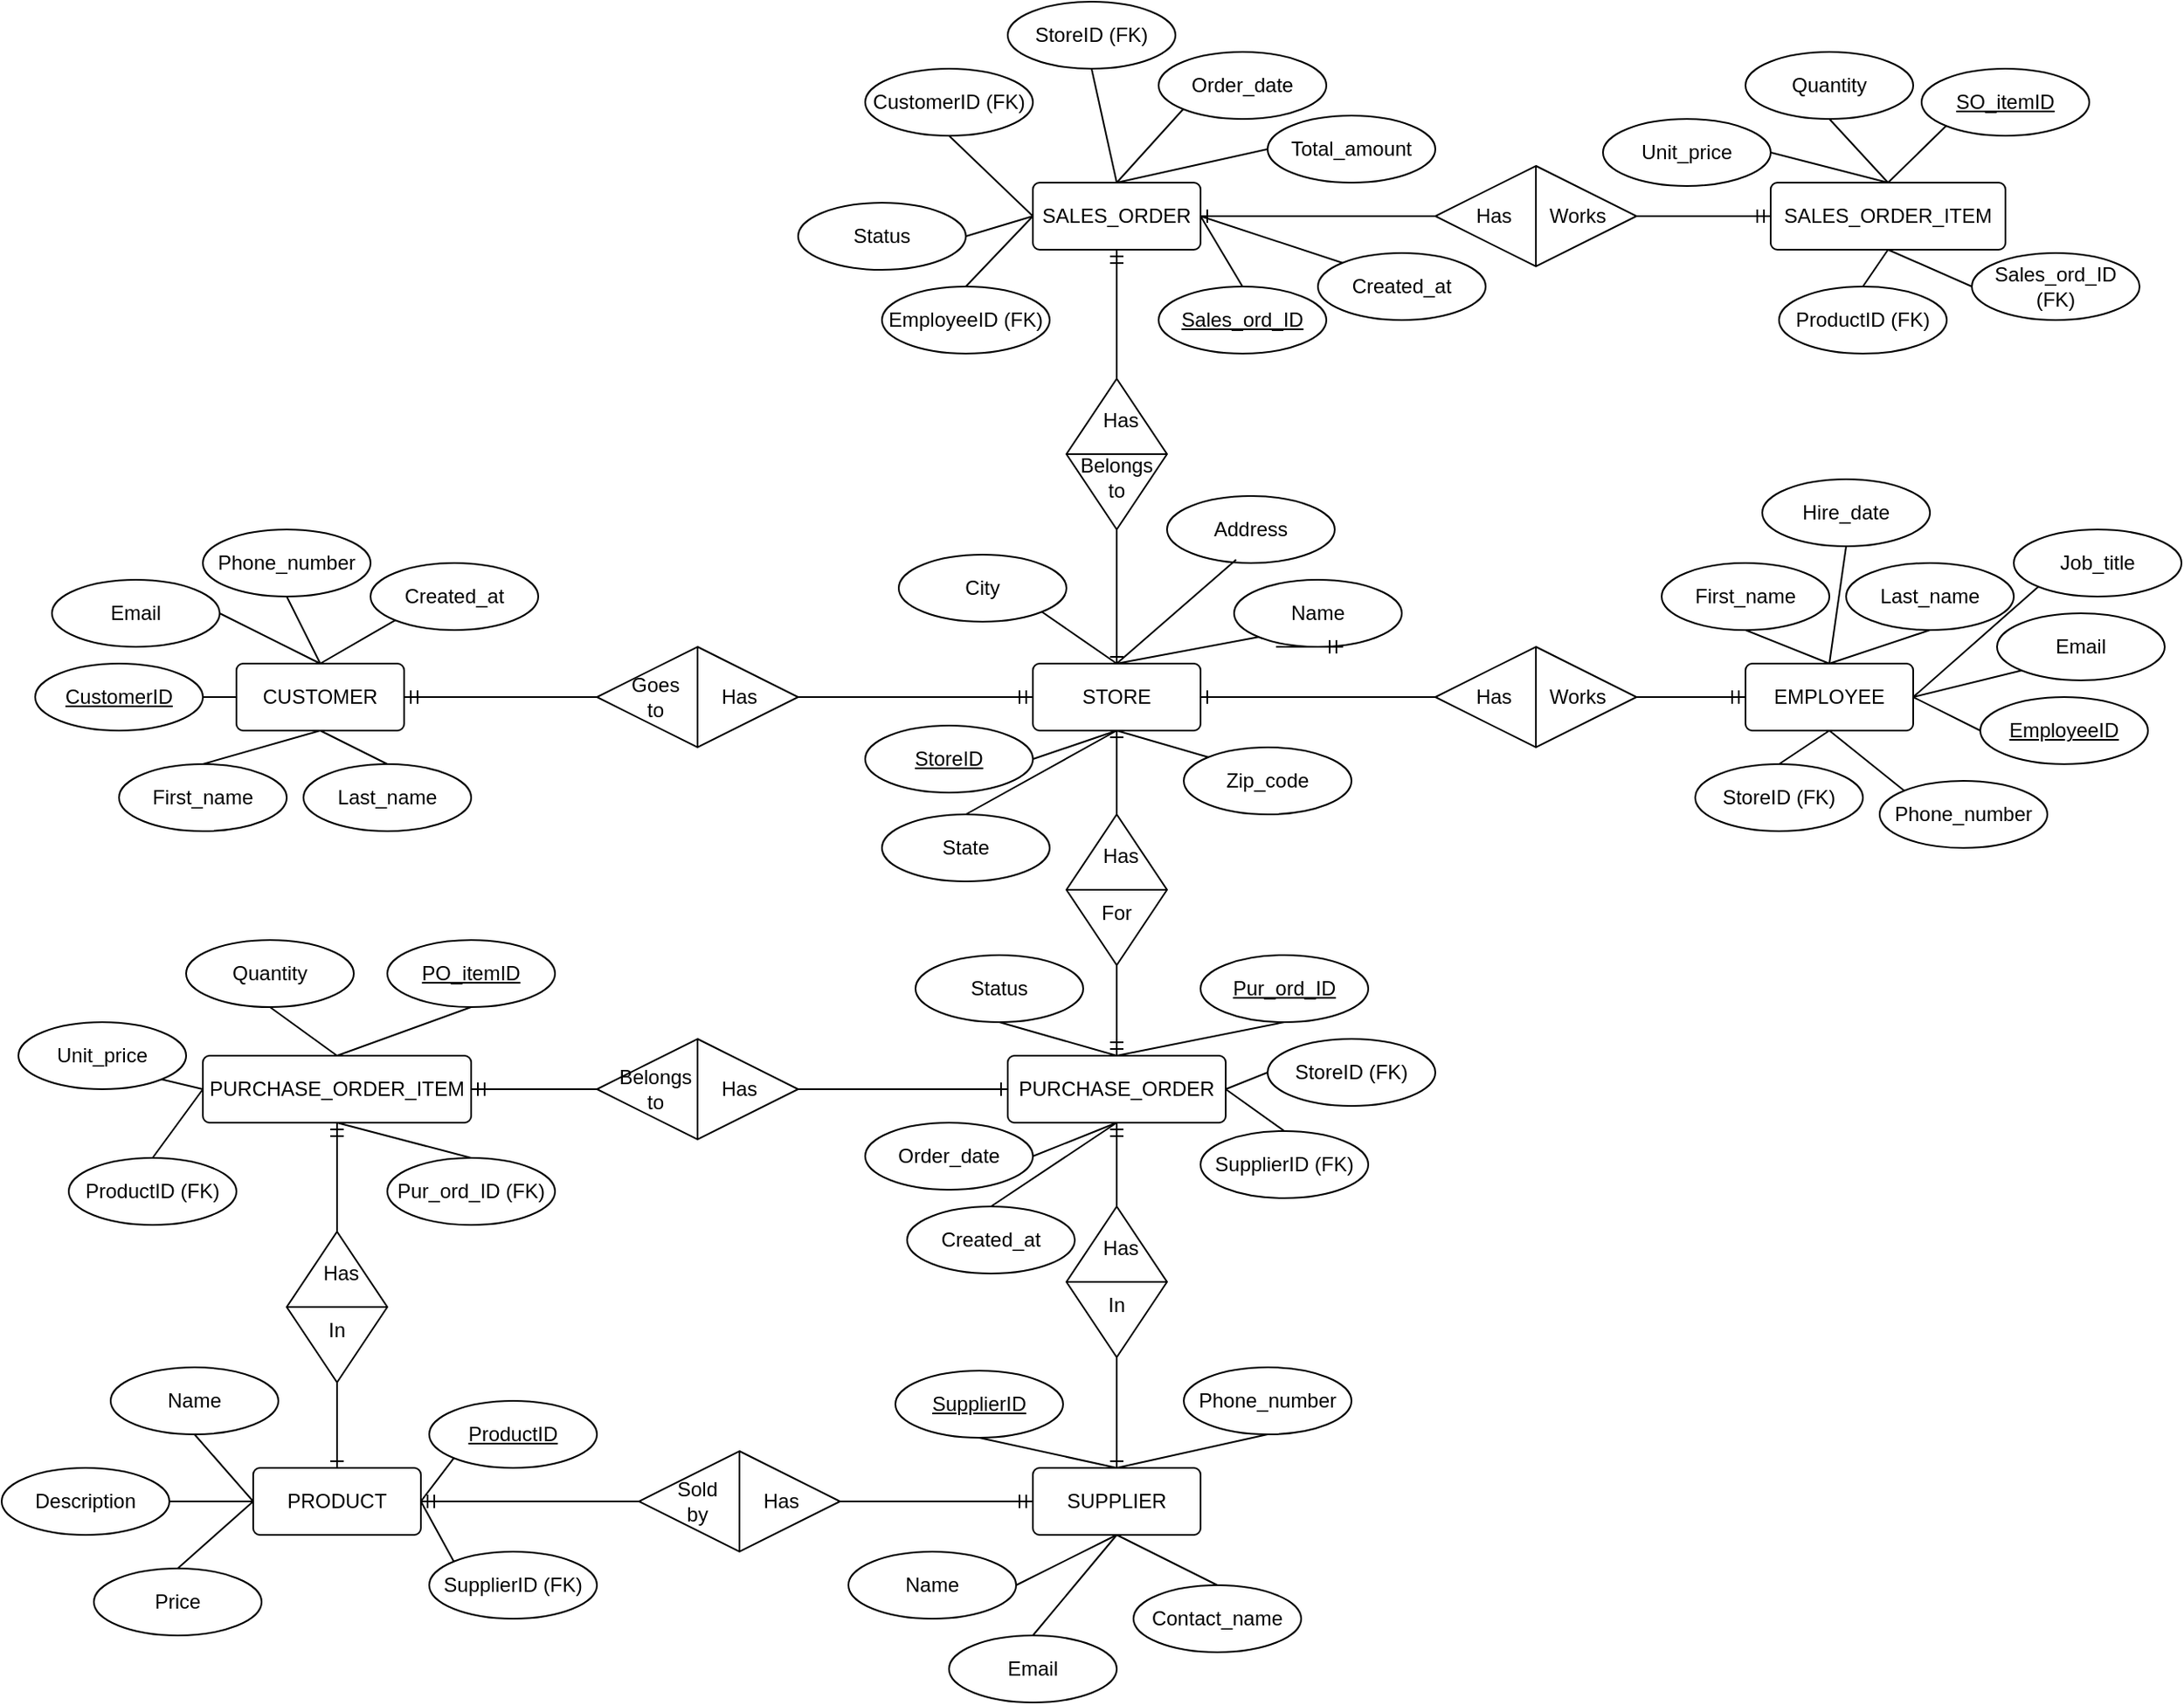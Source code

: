 <mxfile version="28.2.0">
  <diagram name="Page-1" id="xdiys5LCYjBovs5YGdtv">
    <mxGraphModel dx="1226" dy="620" grid="1" gridSize="10" guides="1" tooltips="1" connect="1" arrows="1" fold="1" page="1" pageScale="1" pageWidth="1100" pageHeight="850" background="none" math="0" shadow="0">
      <root>
        <mxCell id="0" />
        <mxCell id="1" parent="0" />
        <mxCell id="t7QXUfluACzSdM51ObEZ-3" value="STORE" style="rounded=1;arcSize=10;whiteSpace=wrap;html=1;align=center;" parent="1" vertex="1">
          <mxGeometry x="995" y="490" width="100" height="40" as="geometry" />
        </mxCell>
        <mxCell id="GzeYpNZ93eNCPnIUpILG-1" value="" style="edgeStyle=entityRelationEdgeStyle;fontSize=12;html=1;endArrow=ERmandOne;rounded=0;entryX=1;entryY=0.5;entryDx=0;entryDy=0;exitX=0;exitY=0.5;exitDx=0;exitDy=0;" parent="1" source="t7QXUfluACzSdM51ObEZ-11" target="t7QXUfluACzSdM51ObEZ-1" edge="1">
          <mxGeometry width="100" height="100" relative="1" as="geometry">
            <mxPoint x="875" y="660" as="sourcePoint" />
            <mxPoint x="815" y="590" as="targetPoint" />
            <Array as="points">
              <mxPoint x="1035" y="510" />
              <mxPoint x="1005" y="530" />
              <mxPoint x="1045" y="510" />
              <mxPoint x="1025" y="520" />
              <mxPoint x="1035" y="420" />
              <mxPoint x="1105" y="410" />
              <mxPoint x="1005" y="550" />
              <mxPoint x="1025" y="510" />
              <mxPoint x="1015" y="500" />
              <mxPoint x="1015" y="550" />
            </Array>
          </mxGeometry>
        </mxCell>
        <mxCell id="GzeYpNZ93eNCPnIUpILG-5" value="" style="edgeStyle=entityRelationEdgeStyle;fontSize=12;html=1;endArrow=ERmandOne;endFill=0;rounded=0;entryX=0;entryY=0.5;entryDx=0;entryDy=0;exitX=1;exitY=0.5;exitDx=0;exitDy=0;" parent="1" source="GzeYpNZ93eNCPnIUpILG-41" target="GzeYpNZ93eNCPnIUpILG-18" edge="1">
          <mxGeometry width="100" height="100" relative="1" as="geometry">
            <mxPoint x="955" y="690" as="sourcePoint" />
            <mxPoint x="1075" y="510" as="targetPoint" />
          </mxGeometry>
        </mxCell>
        <mxCell id="GzeYpNZ93eNCPnIUpILG-6" value="Name" style="ellipse;whiteSpace=wrap;html=1;align=center;" parent="1" vertex="1">
          <mxGeometry x="1115" y="440" width="100" height="40" as="geometry" />
        </mxCell>
        <mxCell id="GzeYpNZ93eNCPnIUpILG-7" value="&lt;u&gt;StoreID&lt;/u&gt;" style="ellipse;whiteSpace=wrap;html=1;align=center;" parent="1" vertex="1">
          <mxGeometry x="895" y="527" width="100" height="40" as="geometry" />
        </mxCell>
        <mxCell id="GzeYpNZ93eNCPnIUpILG-8" value="Address" style="ellipse;whiteSpace=wrap;html=1;align=center;" parent="1" vertex="1">
          <mxGeometry x="1075" y="390" width="100" height="40" as="geometry" />
        </mxCell>
        <mxCell id="GzeYpNZ93eNCPnIUpILG-9" value="City&lt;span style=&quot;color: rgba(0, 0, 0, 0); font-family: monospace; font-size: 0px; text-align: start; text-wrap-mode: nowrap;&quot;&gt;%3CmxGraphModel%3E%3Croot%3E%3CmxCell%20id%3D%220%22%2F%3E%3CmxCell%20id%3D%221%22%20parent%3D%220%22%2F%3E%3CmxCell%20id%3D%222%22%20value%3D%22Address%22%20style%3D%22ellipse%3BwhiteSpace%3Dwrap%3Bhtml%3D1%3Balign%3Dcenter%3B%22%20vertex%3D%221%22%20parent%3D%221%22%3E%3CmxGeometry%20x%3D%22540%22%20y%3D%2250%22%20width%3D%22100%22%20height%3D%2240%22%20as%3D%22geometry%22%2F%3E%3C%2FmxCell%3E%3C%2Froot%3E%3C%2FmxGraphModel%3E&lt;/span&gt;" style="ellipse;whiteSpace=wrap;html=1;align=center;" parent="1" vertex="1">
          <mxGeometry x="915" y="425" width="100" height="40" as="geometry" />
        </mxCell>
        <mxCell id="GzeYpNZ93eNCPnIUpILG-10" value="State" style="ellipse;whiteSpace=wrap;html=1;align=center;" parent="1" vertex="1">
          <mxGeometry x="905" y="580" width="100" height="40" as="geometry" />
        </mxCell>
        <mxCell id="GzeYpNZ93eNCPnIUpILG-11" value="Zip_code" style="ellipse;whiteSpace=wrap;html=1;align=center;" parent="1" vertex="1">
          <mxGeometry x="1085" y="540" width="100" height="40" as="geometry" />
        </mxCell>
        <mxCell id="GzeYpNZ93eNCPnIUpILG-12" value="" style="endArrow=none;html=1;rounded=0;exitX=0.412;exitY=0.95;exitDx=0;exitDy=0;entryX=0.5;entryY=0;entryDx=0;entryDy=0;exitPerimeter=0;" parent="1" source="GzeYpNZ93eNCPnIUpILG-8" target="t7QXUfluACzSdM51ObEZ-3" edge="1">
          <mxGeometry relative="1" as="geometry">
            <mxPoint x="830" y="490" as="sourcePoint" />
            <mxPoint x="785" y="516" as="targetPoint" />
          </mxGeometry>
        </mxCell>
        <mxCell id="GzeYpNZ93eNCPnIUpILG-13" value="" style="endArrow=none;html=1;rounded=0;exitX=0;exitY=1;exitDx=0;exitDy=0;entryX=0.5;entryY=0;entryDx=0;entryDy=0;" parent="1" source="GzeYpNZ93eNCPnIUpILG-6" target="t7QXUfluACzSdM51ObEZ-3" edge="1">
          <mxGeometry relative="1" as="geometry">
            <mxPoint x="1076" y="490" as="sourcePoint" />
            <mxPoint x="1065" y="522" as="targetPoint" />
          </mxGeometry>
        </mxCell>
        <mxCell id="GzeYpNZ93eNCPnIUpILG-14" value="" style="endArrow=none;html=1;rounded=0;exitX=1;exitY=1;exitDx=0;exitDy=0;entryX=0.5;entryY=0;entryDx=0;entryDy=0;" parent="1" source="GzeYpNZ93eNCPnIUpILG-9" target="t7QXUfluACzSdM51ObEZ-3" edge="1">
          <mxGeometry relative="1" as="geometry">
            <mxPoint x="1285" y="520" as="sourcePoint" />
            <mxPoint x="1165" y="530" as="targetPoint" />
          </mxGeometry>
        </mxCell>
        <mxCell id="GzeYpNZ93eNCPnIUpILG-15" value="" style="endArrow=none;html=1;rounded=0;exitX=1;exitY=0.5;exitDx=0;exitDy=0;entryX=0.5;entryY=1;entryDx=0;entryDy=0;" parent="1" source="GzeYpNZ93eNCPnIUpILG-7" target="t7QXUfluACzSdM51ObEZ-3" edge="1">
          <mxGeometry relative="1" as="geometry">
            <mxPoint x="1435" y="630" as="sourcePoint" />
            <mxPoint x="1315" y="640" as="targetPoint" />
          </mxGeometry>
        </mxCell>
        <mxCell id="GzeYpNZ93eNCPnIUpILG-16" value="" style="endArrow=none;html=1;rounded=0;exitX=0;exitY=0;exitDx=0;exitDy=0;entryX=0.5;entryY=1;entryDx=0;entryDy=0;" parent="1" source="GzeYpNZ93eNCPnIUpILG-11" target="t7QXUfluACzSdM51ObEZ-3" edge="1">
          <mxGeometry relative="1" as="geometry">
            <mxPoint x="1275" y="580" as="sourcePoint" />
            <mxPoint x="1155" y="590" as="targetPoint" />
          </mxGeometry>
        </mxCell>
        <mxCell id="GzeYpNZ93eNCPnIUpILG-17" value="" style="endArrow=none;html=1;rounded=0;exitX=0.5;exitY=1;exitDx=0;exitDy=0;entryX=0.5;entryY=0;entryDx=0;entryDy=0;" parent="1" source="t7QXUfluACzSdM51ObEZ-3" target="GzeYpNZ93eNCPnIUpILG-10" edge="1">
          <mxGeometry relative="1" as="geometry">
            <mxPoint x="1155" y="600" as="sourcePoint" />
            <mxPoint x="1035" y="610" as="targetPoint" />
          </mxGeometry>
        </mxCell>
        <mxCell id="GzeYpNZ93eNCPnIUpILG-39" value="" style="group" parent="1" vertex="1" connectable="0">
          <mxGeometry x="735" y="480" width="120" height="60" as="geometry" />
        </mxCell>
        <mxCell id="t7QXUfluACzSdM51ObEZ-11" value="" style="shape=rhombus;perimeter=rhombusPerimeter;whiteSpace=wrap;html=1;align=center;" parent="GzeYpNZ93eNCPnIUpILG-39" vertex="1">
          <mxGeometry width="120" height="60" as="geometry" />
        </mxCell>
        <mxCell id="GzeYpNZ93eNCPnIUpILG-3" value="Has" style="rounded=0;whiteSpace=wrap;html=1;fillColor=none;strokeColor=none;" parent="GzeYpNZ93eNCPnIUpILG-39" vertex="1">
          <mxGeometry x="70" y="20" width="30" height="20" as="geometry" />
        </mxCell>
        <mxCell id="GzeYpNZ93eNCPnIUpILG-4" value="Goes to" style="rounded=0;whiteSpace=wrap;html=1;fillColor=none;strokeColor=none;" parent="GzeYpNZ93eNCPnIUpILG-39" vertex="1">
          <mxGeometry x="20" y="20" width="30" height="20" as="geometry" />
        </mxCell>
        <mxCell id="GzeYpNZ93eNCPnIUpILG-2" value="" style="endArrow=none;html=1;rounded=0;exitX=0.5;exitY=0;exitDx=0;exitDy=0;entryX=0.5;entryY=1;entryDx=0;entryDy=0;" parent="GzeYpNZ93eNCPnIUpILG-39" source="t7QXUfluACzSdM51ObEZ-11" target="t7QXUfluACzSdM51ObEZ-11" edge="1">
          <mxGeometry relative="1" as="geometry">
            <mxPoint x="120" y="160" as="sourcePoint" />
            <mxPoint x="280" y="160" as="targetPoint" />
          </mxGeometry>
        </mxCell>
        <mxCell id="GzeYpNZ93eNCPnIUpILG-40" value="" style="group" parent="1" vertex="1" connectable="0">
          <mxGeometry x="1235" y="480" width="120" height="60" as="geometry" />
        </mxCell>
        <mxCell id="GzeYpNZ93eNCPnIUpILG-41" value="" style="shape=rhombus;perimeter=rhombusPerimeter;whiteSpace=wrap;html=1;align=center;" parent="GzeYpNZ93eNCPnIUpILG-40" vertex="1">
          <mxGeometry width="120" height="60" as="geometry" />
        </mxCell>
        <mxCell id="GzeYpNZ93eNCPnIUpILG-42" value="Works" style="rounded=0;whiteSpace=wrap;html=1;fillColor=none;strokeColor=none;" parent="GzeYpNZ93eNCPnIUpILG-40" vertex="1">
          <mxGeometry x="70" y="20" width="30" height="20" as="geometry" />
        </mxCell>
        <mxCell id="GzeYpNZ93eNCPnIUpILG-43" value="Has" style="rounded=0;whiteSpace=wrap;html=1;fillColor=none;strokeColor=none;" parent="GzeYpNZ93eNCPnIUpILG-40" vertex="1">
          <mxGeometry x="20" y="20" width="30" height="20" as="geometry" />
        </mxCell>
        <mxCell id="GzeYpNZ93eNCPnIUpILG-44" value="" style="endArrow=none;html=1;rounded=0;exitX=0.5;exitY=0;exitDx=0;exitDy=0;entryX=0.5;entryY=1;entryDx=0;entryDy=0;" parent="GzeYpNZ93eNCPnIUpILG-40" source="GzeYpNZ93eNCPnIUpILG-41" target="GzeYpNZ93eNCPnIUpILG-41" edge="1">
          <mxGeometry relative="1" as="geometry">
            <mxPoint x="120" y="160" as="sourcePoint" />
            <mxPoint x="280" y="160" as="targetPoint" />
          </mxGeometry>
        </mxCell>
        <mxCell id="GzeYpNZ93eNCPnIUpILG-46" value="" style="edgeStyle=entityRelationEdgeStyle;fontSize=12;html=1;endArrow=ERmandOne;endFill=0;rounded=0;entryX=0;entryY=0.5;entryDx=0;entryDy=0;exitX=1;exitY=0.5;exitDx=0;exitDy=0;" parent="1" source="t7QXUfluACzSdM51ObEZ-11" target="t7QXUfluACzSdM51ObEZ-3" edge="1">
          <mxGeometry width="100" height="100" relative="1" as="geometry">
            <mxPoint x="1295" y="590" as="sourcePoint" />
            <mxPoint x="1335" y="590" as="targetPoint" />
          </mxGeometry>
        </mxCell>
        <mxCell id="GzeYpNZ93eNCPnIUpILG-47" value="" style="edgeStyle=entityRelationEdgeStyle;fontSize=12;html=1;endArrow=ERone;rounded=0;entryX=1;entryY=0.5;entryDx=0;entryDy=0;exitX=0;exitY=0.5;exitDx=0;exitDy=0;endFill=0;" parent="1" source="GzeYpNZ93eNCPnIUpILG-41" target="t7QXUfluACzSdM51ObEZ-3" edge="1">
          <mxGeometry width="100" height="100" relative="1" as="geometry">
            <mxPoint x="875" y="630" as="sourcePoint" />
            <mxPoint x="805" y="630" as="targetPoint" />
            <Array as="points">
              <mxPoint x="1105" y="630" />
              <mxPoint x="1075" y="650" />
              <mxPoint x="1115" y="630" />
              <mxPoint x="1095" y="640" />
              <mxPoint x="1105" y="540" />
              <mxPoint x="1175" y="530" />
              <mxPoint x="1075" y="670" />
              <mxPoint x="1095" y="630" />
              <mxPoint x="1085" y="620" />
              <mxPoint x="1085" y="670" />
            </Array>
          </mxGeometry>
        </mxCell>
        <mxCell id="GzeYpNZ93eNCPnIUpILG-52" value="StoreID (FK)" style="ellipse;whiteSpace=wrap;html=1;align=center;" parent="1" vertex="1">
          <mxGeometry x="1135" y="714" width="100" height="40" as="geometry" />
        </mxCell>
        <mxCell id="GzeYpNZ93eNCPnIUpILG-62" value="" style="group;rotation=90;" parent="1" vertex="1" connectable="0">
          <mxGeometry x="985" y="580" width="120" height="75" as="geometry" />
        </mxCell>
        <mxCell id="GzeYpNZ93eNCPnIUpILG-63" value="" style="shape=rhombus;perimeter=rhombusPerimeter;whiteSpace=wrap;html=1;align=center;rotation=90;" parent="GzeYpNZ93eNCPnIUpILG-62" vertex="1">
          <mxGeometry x="15" y="15" width="90" height="60" as="geometry" />
        </mxCell>
        <mxCell id="GzeYpNZ93eNCPnIUpILG-64" value="For" style="rounded=0;whiteSpace=wrap;html=1;fillColor=none;strokeColor=none;rotation=0;" parent="GzeYpNZ93eNCPnIUpILG-62" vertex="1">
          <mxGeometry x="45" y="49" width="30" height="20" as="geometry" />
        </mxCell>
        <mxCell id="GzeYpNZ93eNCPnIUpILG-65" value="Has" style="rounded=0;whiteSpace=wrap;html=1;fillColor=none;strokeColor=none;rotation=0;" parent="GzeYpNZ93eNCPnIUpILG-62" vertex="1">
          <mxGeometry x="45" y="10" width="35" height="30" as="geometry" />
        </mxCell>
        <mxCell id="GzeYpNZ93eNCPnIUpILG-66" value="" style="endArrow=none;html=1;rounded=0;exitX=0.5;exitY=0;exitDx=0;exitDy=0;entryX=0.5;entryY=1;entryDx=0;entryDy=0;" parent="GzeYpNZ93eNCPnIUpILG-62" source="GzeYpNZ93eNCPnIUpILG-63" target="GzeYpNZ93eNCPnIUpILG-63" edge="1">
          <mxGeometry relative="1" as="geometry">
            <mxPoint x="-70" y="90" as="sourcePoint" />
            <mxPoint x="-70" y="250" as="targetPoint" />
          </mxGeometry>
        </mxCell>
        <mxCell id="GzeYpNZ93eNCPnIUpILG-68" value="" style="fontSize=12;html=1;endArrow=ERone;rounded=0;endFill=0;exitX=0;exitY=0.5;exitDx=0;exitDy=0;entryX=0.5;entryY=1;entryDx=0;entryDy=0;" parent="1" source="GzeYpNZ93eNCPnIUpILG-63" target="t7QXUfluACzSdM51ObEZ-3" edge="1">
          <mxGeometry width="100" height="100" relative="1" as="geometry">
            <mxPoint x="1250" y="670" as="sourcePoint" />
            <mxPoint x="1205" y="620" as="targetPoint" />
          </mxGeometry>
        </mxCell>
        <mxCell id="GzeYpNZ93eNCPnIUpILG-81" value="" style="group" parent="1" vertex="1" connectable="0">
          <mxGeometry x="735" y="714" width="120" height="60" as="geometry" />
        </mxCell>
        <mxCell id="GzeYpNZ93eNCPnIUpILG-82" value="" style="shape=rhombus;perimeter=rhombusPerimeter;whiteSpace=wrap;html=1;align=center;" parent="GzeYpNZ93eNCPnIUpILG-81" vertex="1">
          <mxGeometry width="120" height="60" as="geometry" />
        </mxCell>
        <mxCell id="GzeYpNZ93eNCPnIUpILG-83" value="Has" style="rounded=0;whiteSpace=wrap;html=1;fillColor=none;strokeColor=none;" parent="GzeYpNZ93eNCPnIUpILG-81" vertex="1">
          <mxGeometry x="70" y="20" width="30" height="20" as="geometry" />
        </mxCell>
        <mxCell id="GzeYpNZ93eNCPnIUpILG-84" value="Belongs to" style="rounded=0;whiteSpace=wrap;html=1;fillColor=none;strokeColor=none;" parent="GzeYpNZ93eNCPnIUpILG-81" vertex="1">
          <mxGeometry x="20" y="20" width="30" height="20" as="geometry" />
        </mxCell>
        <mxCell id="GzeYpNZ93eNCPnIUpILG-85" value="" style="endArrow=none;html=1;rounded=0;exitX=0.5;exitY=0;exitDx=0;exitDy=0;entryX=0.5;entryY=1;entryDx=0;entryDy=0;" parent="GzeYpNZ93eNCPnIUpILG-81" source="GzeYpNZ93eNCPnIUpILG-82" target="GzeYpNZ93eNCPnIUpILG-82" edge="1">
          <mxGeometry relative="1" as="geometry">
            <mxPoint x="120" y="160" as="sourcePoint" />
            <mxPoint x="280" y="160" as="targetPoint" />
          </mxGeometry>
        </mxCell>
        <mxCell id="GzeYpNZ93eNCPnIUpILG-86" value="" style="edgeStyle=entityRelationEdgeStyle;fontSize=12;html=1;endArrow=ERmandOne;rounded=0;entryX=1;entryY=0.5;entryDx=0;entryDy=0;exitX=0;exitY=0.5;exitDx=0;exitDy=0;" parent="1" source="GzeYpNZ93eNCPnIUpILG-82" target="GzeYpNZ93eNCPnIUpILG-48" edge="1">
          <mxGeometry width="100" height="100" relative="1" as="geometry">
            <mxPoint x="905" y="680" as="sourcePoint" />
            <mxPoint x="835" y="680" as="targetPoint" />
            <Array as="points">
              <mxPoint x="1135" y="680" />
              <mxPoint x="1105" y="700" />
              <mxPoint x="1145" y="680" />
              <mxPoint x="1125" y="690" />
              <mxPoint x="1135" y="590" />
              <mxPoint x="1205" y="580" />
              <mxPoint x="1105" y="720" />
              <mxPoint x="1125" y="680" />
              <mxPoint x="1115" y="670" />
              <mxPoint x="1115" y="720" />
            </Array>
          </mxGeometry>
        </mxCell>
        <mxCell id="GzeYpNZ93eNCPnIUpILG-98" value="" style="group;rotation=90;" parent="1" vertex="1" connectable="0">
          <mxGeometry x="520" y="829" width="120" height="75" as="geometry" />
        </mxCell>
        <mxCell id="GzeYpNZ93eNCPnIUpILG-99" value="" style="shape=rhombus;perimeter=rhombusPerimeter;whiteSpace=wrap;html=1;align=center;rotation=90;" parent="GzeYpNZ93eNCPnIUpILG-98" vertex="1">
          <mxGeometry x="15" y="15" width="90" height="60" as="geometry" />
        </mxCell>
        <mxCell id="GzeYpNZ93eNCPnIUpILG-100" value="In" style="rounded=0;whiteSpace=wrap;html=1;fillColor=none;strokeColor=none;rotation=0;" parent="GzeYpNZ93eNCPnIUpILG-98" vertex="1">
          <mxGeometry x="45" y="49" width="30" height="20" as="geometry" />
        </mxCell>
        <mxCell id="GzeYpNZ93eNCPnIUpILG-101" value="Has" style="rounded=0;whiteSpace=wrap;html=1;fillColor=none;strokeColor=none;rotation=0;" parent="GzeYpNZ93eNCPnIUpILG-98" vertex="1">
          <mxGeometry x="45" y="10" width="35" height="30" as="geometry" />
        </mxCell>
        <mxCell id="GzeYpNZ93eNCPnIUpILG-102" value="" style="endArrow=none;html=1;rounded=0;exitX=0.5;exitY=0;exitDx=0;exitDy=0;entryX=0.5;entryY=1;entryDx=0;entryDy=0;" parent="GzeYpNZ93eNCPnIUpILG-98" source="GzeYpNZ93eNCPnIUpILG-99" target="GzeYpNZ93eNCPnIUpILG-99" edge="1">
          <mxGeometry relative="1" as="geometry">
            <mxPoint x="-70" y="90" as="sourcePoint" />
            <mxPoint x="-70" y="250" as="targetPoint" />
          </mxGeometry>
        </mxCell>
        <mxCell id="GzeYpNZ93eNCPnIUpILG-103" value="" style="fontSize=12;html=1;endArrow=ERmandOne;endFill=0;rounded=0;entryX=0.5;entryY=1;entryDx=0;entryDy=0;exitX=0;exitY=0.5;exitDx=0;exitDy=0;" parent="1" source="GzeYpNZ93eNCPnIUpILG-99" target="GzeYpNZ93eNCPnIUpILG-48" edge="1">
          <mxGeometry width="100" height="100" relative="1" as="geometry">
            <mxPoint x="1075" y="770" as="sourcePoint" />
            <mxPoint x="1075" y="824" as="targetPoint" />
          </mxGeometry>
        </mxCell>
        <mxCell id="GzeYpNZ93eNCPnIUpILG-104" value="" style="fontSize=12;html=1;endArrow=ERone;rounded=0;entryX=0.5;entryY=0;entryDx=0;entryDy=0;exitX=1;exitY=0.5;exitDx=0;exitDy=0;endFill=0;" parent="1" source="GzeYpNZ93eNCPnIUpILG-99" target="t7QXUfluACzSdM51ObEZ-4" edge="1">
          <mxGeometry width="100" height="100" relative="1" as="geometry">
            <mxPoint x="975" y="894" as="sourcePoint" />
            <mxPoint x="1020" y="894" as="targetPoint" />
          </mxGeometry>
        </mxCell>
        <mxCell id="GzeYpNZ93eNCPnIUpILG-110" value="" style="group;rotation=90;" parent="1" vertex="1" connectable="0">
          <mxGeometry x="985" y="814" width="120" height="75" as="geometry" />
        </mxCell>
        <mxCell id="GzeYpNZ93eNCPnIUpILG-111" value="" style="shape=rhombus;perimeter=rhombusPerimeter;whiteSpace=wrap;html=1;align=center;rotation=90;" parent="GzeYpNZ93eNCPnIUpILG-110" vertex="1">
          <mxGeometry x="15" y="15" width="90" height="60" as="geometry" />
        </mxCell>
        <mxCell id="GzeYpNZ93eNCPnIUpILG-112" value="In" style="rounded=0;whiteSpace=wrap;html=1;fillColor=none;strokeColor=none;rotation=0;" parent="GzeYpNZ93eNCPnIUpILG-110" vertex="1">
          <mxGeometry x="45" y="49" width="30" height="20" as="geometry" />
        </mxCell>
        <mxCell id="GzeYpNZ93eNCPnIUpILG-113" value="Has" style="rounded=0;whiteSpace=wrap;html=1;fillColor=none;strokeColor=none;rotation=0;" parent="GzeYpNZ93eNCPnIUpILG-110" vertex="1">
          <mxGeometry x="45" y="10" width="35" height="30" as="geometry" />
        </mxCell>
        <mxCell id="GzeYpNZ93eNCPnIUpILG-114" value="" style="endArrow=none;html=1;rounded=0;exitX=0.5;exitY=0;exitDx=0;exitDy=0;entryX=0.5;entryY=1;entryDx=0;entryDy=0;" parent="GzeYpNZ93eNCPnIUpILG-110" source="GzeYpNZ93eNCPnIUpILG-111" target="GzeYpNZ93eNCPnIUpILG-111" edge="1">
          <mxGeometry relative="1" as="geometry">
            <mxPoint x="-70" y="90" as="sourcePoint" />
            <mxPoint x="-70" y="250" as="targetPoint" />
          </mxGeometry>
        </mxCell>
        <mxCell id="GzeYpNZ93eNCPnIUpILG-121" value="" style="fontSize=12;html=1;endArrow=ERmandOne;endFill=0;rounded=0;entryX=0.5;entryY=1;entryDx=0;entryDy=0;exitX=0;exitY=0.5;exitDx=0;exitDy=0;" parent="1" source="GzeYpNZ93eNCPnIUpILG-111" target="GzeYpNZ93eNCPnIUpILG-49" edge="1">
          <mxGeometry width="100" height="100" relative="1" as="geometry">
            <mxPoint x="1075" y="854" as="sourcePoint" />
            <mxPoint x="1075" y="793" as="targetPoint" />
          </mxGeometry>
        </mxCell>
        <mxCell id="GzeYpNZ93eNCPnIUpILG-122" value="" style="fontSize=12;html=1;endArrow=ERone;rounded=0;entryX=0.5;entryY=0;entryDx=0;entryDy=0;exitX=1;exitY=0.5;exitDx=0;exitDy=0;endFill=0;" parent="1" source="GzeYpNZ93eNCPnIUpILG-111" target="t7QXUfluACzSdM51ObEZ-5" edge="1">
          <mxGeometry width="100" height="100" relative="1" as="geometry">
            <mxPoint x="755" y="920" as="sourcePoint" />
            <mxPoint x="755" y="975" as="targetPoint" />
          </mxGeometry>
        </mxCell>
        <mxCell id="GzeYpNZ93eNCPnIUpILG-123" value="" style="group" parent="1" vertex="1" connectable="0">
          <mxGeometry x="760" y="960" width="120" height="60" as="geometry" />
        </mxCell>
        <mxCell id="GzeYpNZ93eNCPnIUpILG-124" value="" style="shape=rhombus;perimeter=rhombusPerimeter;whiteSpace=wrap;html=1;align=center;" parent="GzeYpNZ93eNCPnIUpILG-123" vertex="1">
          <mxGeometry width="120" height="60" as="geometry" />
        </mxCell>
        <mxCell id="GzeYpNZ93eNCPnIUpILG-125" value="Has" style="rounded=0;whiteSpace=wrap;html=1;fillColor=none;strokeColor=none;" parent="GzeYpNZ93eNCPnIUpILG-123" vertex="1">
          <mxGeometry x="70" y="20" width="30" height="20" as="geometry" />
        </mxCell>
        <mxCell id="GzeYpNZ93eNCPnIUpILG-126" value="Sold by" style="rounded=0;whiteSpace=wrap;html=1;fillColor=none;strokeColor=none;" parent="GzeYpNZ93eNCPnIUpILG-123" vertex="1">
          <mxGeometry x="20" y="20" width="30" height="20" as="geometry" />
        </mxCell>
        <mxCell id="GzeYpNZ93eNCPnIUpILG-127" value="" style="endArrow=none;html=1;rounded=0;exitX=0.5;exitY=0;exitDx=0;exitDy=0;entryX=0.5;entryY=1;entryDx=0;entryDy=0;" parent="GzeYpNZ93eNCPnIUpILG-123" source="GzeYpNZ93eNCPnIUpILG-124" target="GzeYpNZ93eNCPnIUpILG-124" edge="1">
          <mxGeometry relative="1" as="geometry">
            <mxPoint x="120" y="160" as="sourcePoint" />
            <mxPoint x="280" y="160" as="targetPoint" />
          </mxGeometry>
        </mxCell>
        <mxCell id="GzeYpNZ93eNCPnIUpILG-128" value="" style="fontSize=12;html=1;endArrow=ERmandOne;endFill=0;rounded=0;entryX=1;entryY=0.5;entryDx=0;entryDy=0;exitX=0;exitY=0.5;exitDx=0;exitDy=0;" parent="1" target="t7QXUfluACzSdM51ObEZ-4" edge="1" source="GzeYpNZ93eNCPnIUpILG-124">
          <mxGeometry width="100" height="100" relative="1" as="geometry">
            <mxPoint x="815" y="990" as="sourcePoint" />
            <mxPoint x="755" y="800" as="targetPoint" />
          </mxGeometry>
        </mxCell>
        <mxCell id="GzeYpNZ93eNCPnIUpILG-129" value="" style="fontSize=12;html=1;endArrow=ERmandOne;endFill=0;rounded=0;entryX=0;entryY=0.5;entryDx=0;entryDy=0;exitX=1;exitY=0.5;exitDx=0;exitDy=0;" parent="1" source="GzeYpNZ93eNCPnIUpILG-124" target="t7QXUfluACzSdM51ObEZ-5" edge="1">
          <mxGeometry width="100" height="100" relative="1" as="geometry">
            <mxPoint x="930" y="990" as="sourcePoint" />
            <mxPoint x="855" y="990" as="targetPoint" />
          </mxGeometry>
        </mxCell>
        <mxCell id="oZor_rIYKcZYwUy0aDD9-24" value="" style="group;rotation=90;" vertex="1" connectable="0" parent="1">
          <mxGeometry x="985" y="320" width="120" height="75" as="geometry" />
        </mxCell>
        <mxCell id="oZor_rIYKcZYwUy0aDD9-25" value="" style="shape=rhombus;perimeter=rhombusPerimeter;whiteSpace=wrap;html=1;align=center;rotation=90;" vertex="1" parent="oZor_rIYKcZYwUy0aDD9-24">
          <mxGeometry x="15" y="15" width="90" height="60" as="geometry" />
        </mxCell>
        <mxCell id="oZor_rIYKcZYwUy0aDD9-26" value="Belongs to" style="rounded=0;whiteSpace=wrap;html=1;fillColor=none;strokeColor=none;rotation=0;" vertex="1" parent="oZor_rIYKcZYwUy0aDD9-24">
          <mxGeometry x="45" y="49" width="30" height="20" as="geometry" />
        </mxCell>
        <mxCell id="oZor_rIYKcZYwUy0aDD9-27" value="Has" style="rounded=0;whiteSpace=wrap;html=1;fillColor=none;strokeColor=none;rotation=0;" vertex="1" parent="oZor_rIYKcZYwUy0aDD9-24">
          <mxGeometry x="45" y="10" width="35" height="30" as="geometry" />
        </mxCell>
        <mxCell id="oZor_rIYKcZYwUy0aDD9-28" value="" style="endArrow=none;html=1;rounded=0;exitX=0.5;exitY=0;exitDx=0;exitDy=0;entryX=0.5;entryY=1;entryDx=0;entryDy=0;" edge="1" parent="oZor_rIYKcZYwUy0aDD9-24" source="oZor_rIYKcZYwUy0aDD9-25" target="oZor_rIYKcZYwUy0aDD9-25">
          <mxGeometry relative="1" as="geometry">
            <mxPoint x="-70" y="90" as="sourcePoint" />
            <mxPoint x="-70" y="250" as="targetPoint" />
          </mxGeometry>
        </mxCell>
        <mxCell id="oZor_rIYKcZYwUy0aDD9-30" value="" style="fontSize=12;html=1;endArrow=ERone;endFill=0;rounded=0;entryX=0.5;entryY=0;entryDx=0;entryDy=0;exitX=1;exitY=0.5;exitDx=0;exitDy=0;" edge="1" parent="1" source="oZor_rIYKcZYwUy0aDD9-25" target="t7QXUfluACzSdM51ObEZ-3">
          <mxGeometry width="100" height="100" relative="1" as="geometry">
            <mxPoint x="1230" y="630" as="sourcePoint" />
            <mxPoint x="1230" y="684" as="targetPoint" />
          </mxGeometry>
        </mxCell>
        <mxCell id="oZor_rIYKcZYwUy0aDD9-31" value="" style="fontSize=12;html=1;endArrow=ERmandOne;endFill=0;rounded=0;entryX=0.5;entryY=1;entryDx=0;entryDy=0;exitX=0;exitY=0.5;exitDx=0;exitDy=0;" edge="1" parent="1" source="oZor_rIYKcZYwUy0aDD9-25" target="t7QXUfluACzSdM51ObEZ-7">
          <mxGeometry width="100" height="100" relative="1" as="geometry">
            <mxPoint x="1060" y="250" as="sourcePoint" />
            <mxPoint x="1060" y="304" as="targetPoint" />
          </mxGeometry>
        </mxCell>
        <mxCell id="oZor_rIYKcZYwUy0aDD9-32" value="" style="group" vertex="1" connectable="0" parent="1">
          <mxGeometry x="1235" y="193" width="120" height="60" as="geometry" />
        </mxCell>
        <mxCell id="oZor_rIYKcZYwUy0aDD9-33" value="" style="shape=rhombus;perimeter=rhombusPerimeter;whiteSpace=wrap;html=1;align=center;" vertex="1" parent="oZor_rIYKcZYwUy0aDD9-32">
          <mxGeometry width="120" height="60" as="geometry" />
        </mxCell>
        <mxCell id="oZor_rIYKcZYwUy0aDD9-34" value="Works" style="rounded=0;whiteSpace=wrap;html=1;fillColor=none;strokeColor=none;" vertex="1" parent="oZor_rIYKcZYwUy0aDD9-32">
          <mxGeometry x="70" y="20" width="30" height="20" as="geometry" />
        </mxCell>
        <mxCell id="oZor_rIYKcZYwUy0aDD9-35" value="Has" style="rounded=0;whiteSpace=wrap;html=1;fillColor=none;strokeColor=none;" vertex="1" parent="oZor_rIYKcZYwUy0aDD9-32">
          <mxGeometry x="20" y="20" width="30" height="20" as="geometry" />
        </mxCell>
        <mxCell id="oZor_rIYKcZYwUy0aDD9-36" value="" style="endArrow=none;html=1;rounded=0;exitX=0.5;exitY=0;exitDx=0;exitDy=0;entryX=0.5;entryY=1;entryDx=0;entryDy=0;" edge="1" parent="oZor_rIYKcZYwUy0aDD9-32" source="oZor_rIYKcZYwUy0aDD9-33" target="oZor_rIYKcZYwUy0aDD9-33">
          <mxGeometry relative="1" as="geometry">
            <mxPoint x="120" y="160" as="sourcePoint" />
            <mxPoint x="280" y="160" as="targetPoint" />
          </mxGeometry>
        </mxCell>
        <mxCell id="oZor_rIYKcZYwUy0aDD9-43" value="" style="group" vertex="1" connectable="0" parent="1">
          <mxGeometry x="855" y="95" width="410" height="210" as="geometry" />
        </mxCell>
        <mxCell id="t7QXUfluACzSdM51ObEZ-7" value="SALES_ORDER" style="rounded=1;arcSize=10;whiteSpace=wrap;html=1;align=center;" parent="oZor_rIYKcZYwUy0aDD9-43" vertex="1">
          <mxGeometry x="140" y="108" width="100" height="40" as="geometry" />
        </mxCell>
        <mxCell id="oZor_rIYKcZYwUy0aDD9-1" value="&lt;u&gt;Sales_ord_ID&lt;/u&gt;" style="ellipse;whiteSpace=wrap;html=1;align=center;" vertex="1" parent="oZor_rIYKcZYwUy0aDD9-43">
          <mxGeometry x="215" y="170" width="100" height="40" as="geometry" />
        </mxCell>
        <mxCell id="oZor_rIYKcZYwUy0aDD9-2" value="CustomerID (FK)" style="ellipse;whiteSpace=wrap;html=1;align=center;" vertex="1" parent="oZor_rIYKcZYwUy0aDD9-43">
          <mxGeometry x="40" y="40" width="100" height="40" as="geometry" />
        </mxCell>
        <mxCell id="oZor_rIYKcZYwUy0aDD9-3" value="StoreID (FK)" style="ellipse;whiteSpace=wrap;html=1;align=center;" vertex="1" parent="oZor_rIYKcZYwUy0aDD9-43">
          <mxGeometry x="125" width="100" height="40" as="geometry" />
        </mxCell>
        <mxCell id="oZor_rIYKcZYwUy0aDD9-4" value="EmployeeID (FK)" style="ellipse;whiteSpace=wrap;html=1;align=center;" vertex="1" parent="oZor_rIYKcZYwUy0aDD9-43">
          <mxGeometry x="50" y="170" width="100" height="40" as="geometry" />
        </mxCell>
        <mxCell id="oZor_rIYKcZYwUy0aDD9-5" value="Order_date" style="ellipse;whiteSpace=wrap;html=1;align=center;" vertex="1" parent="oZor_rIYKcZYwUy0aDD9-43">
          <mxGeometry x="215" y="30" width="100" height="40" as="geometry" />
        </mxCell>
        <mxCell id="oZor_rIYKcZYwUy0aDD9-6" value="Total_amount" style="ellipse;whiteSpace=wrap;html=1;align=center;" vertex="1" parent="oZor_rIYKcZYwUy0aDD9-43">
          <mxGeometry x="280" y="68" width="100" height="40" as="geometry" />
        </mxCell>
        <mxCell id="oZor_rIYKcZYwUy0aDD9-8" value="Status" style="ellipse;whiteSpace=wrap;html=1;align=center;" vertex="1" parent="oZor_rIYKcZYwUy0aDD9-43">
          <mxGeometry y="120" width="100" height="40" as="geometry" />
        </mxCell>
        <mxCell id="oZor_rIYKcZYwUy0aDD9-9" value="Created_at" style="ellipse;whiteSpace=wrap;html=1;align=center;" vertex="1" parent="oZor_rIYKcZYwUy0aDD9-43">
          <mxGeometry x="310" y="150" width="100" height="40" as="geometry" />
        </mxCell>
        <mxCell id="oZor_rIYKcZYwUy0aDD9-15" value="" style="endArrow=none;html=1;rounded=0;exitX=0.5;exitY=1;exitDx=0;exitDy=0;entryX=0.5;entryY=0;entryDx=0;entryDy=0;" edge="1" parent="oZor_rIYKcZYwUy0aDD9-43" source="oZor_rIYKcZYwUy0aDD9-3" target="t7QXUfluACzSdM51ObEZ-7">
          <mxGeometry relative="1" as="geometry">
            <mxPoint x="190" y="290" as="sourcePoint" />
            <mxPoint x="190" y="120" as="targetPoint" />
          </mxGeometry>
        </mxCell>
        <mxCell id="oZor_rIYKcZYwUy0aDD9-17" value="" style="endArrow=none;html=1;rounded=0;exitX=0.5;exitY=0;exitDx=0;exitDy=0;entryX=0;entryY=1;entryDx=0;entryDy=0;" edge="1" parent="oZor_rIYKcZYwUy0aDD9-43" source="t7QXUfluACzSdM51ObEZ-7" target="oZor_rIYKcZYwUy0aDD9-5">
          <mxGeometry relative="1" as="geometry">
            <mxPoint x="230" y="120" as="sourcePoint" />
            <mxPoint x="245" y="190" as="targetPoint" />
          </mxGeometry>
        </mxCell>
        <mxCell id="oZor_rIYKcZYwUy0aDD9-18" value="" style="endArrow=none;html=1;rounded=0;exitX=0.5;exitY=0;exitDx=0;exitDy=0;entryX=0;entryY=0.5;entryDx=0;entryDy=0;" edge="1" parent="oZor_rIYKcZYwUy0aDD9-43" source="t7QXUfluACzSdM51ObEZ-7" target="oZor_rIYKcZYwUy0aDD9-6">
          <mxGeometry relative="1" as="geometry">
            <mxPoint x="280" y="120" as="sourcePoint" />
            <mxPoint x="295" y="190" as="targetPoint" />
          </mxGeometry>
        </mxCell>
        <mxCell id="oZor_rIYKcZYwUy0aDD9-19" value="" style="endArrow=none;html=1;rounded=0;exitX=1;exitY=0.5;exitDx=0;exitDy=0;entryX=0;entryY=0;entryDx=0;entryDy=0;" edge="1" parent="oZor_rIYKcZYwUy0aDD9-43" source="t7QXUfluACzSdM51ObEZ-7" target="oZor_rIYKcZYwUy0aDD9-9">
          <mxGeometry relative="1" as="geometry">
            <mxPoint x="280" y="170" as="sourcePoint" />
            <mxPoint x="295" y="240" as="targetPoint" />
          </mxGeometry>
        </mxCell>
        <mxCell id="oZor_rIYKcZYwUy0aDD9-20" value="" style="endArrow=none;html=1;rounded=0;exitX=1;exitY=0.5;exitDx=0;exitDy=0;entryX=0.5;entryY=0;entryDx=0;entryDy=0;" edge="1" parent="oZor_rIYKcZYwUy0aDD9-43" source="t7QXUfluACzSdM51ObEZ-7" target="oZor_rIYKcZYwUy0aDD9-1">
          <mxGeometry relative="1" as="geometry">
            <mxPoint x="350" y="230" as="sourcePoint" />
            <mxPoint x="365" y="300" as="targetPoint" />
          </mxGeometry>
        </mxCell>
        <mxCell id="oZor_rIYKcZYwUy0aDD9-21" value="" style="endArrow=none;html=1;rounded=0;exitX=0.5;exitY=1;exitDx=0;exitDy=0;entryX=0;entryY=0.5;entryDx=0;entryDy=0;" edge="1" parent="oZor_rIYKcZYwUy0aDD9-43" source="oZor_rIYKcZYwUy0aDD9-2" target="t7QXUfluACzSdM51ObEZ-7">
          <mxGeometry relative="1" as="geometry">
            <mxPoint x="140" y="160" as="sourcePoint" />
            <mxPoint x="155" y="230" as="targetPoint" />
          </mxGeometry>
        </mxCell>
        <mxCell id="oZor_rIYKcZYwUy0aDD9-22" value="" style="endArrow=none;html=1;rounded=0;exitX=0;exitY=0.5;exitDx=0;exitDy=0;entryX=1;entryY=0.5;entryDx=0;entryDy=0;" edge="1" parent="oZor_rIYKcZYwUy0aDD9-43" source="t7QXUfluACzSdM51ObEZ-7" target="oZor_rIYKcZYwUy0aDD9-8">
          <mxGeometry relative="1" as="geometry">
            <mxPoint x="80" y="150" as="sourcePoint" />
            <mxPoint x="95" y="220" as="targetPoint" />
          </mxGeometry>
        </mxCell>
        <mxCell id="oZor_rIYKcZYwUy0aDD9-23" value="" style="endArrow=none;html=1;rounded=0;exitX=0;exitY=0.5;exitDx=0;exitDy=0;entryX=0.5;entryY=0;entryDx=0;entryDy=0;" edge="1" parent="oZor_rIYKcZYwUy0aDD9-43" source="t7QXUfluACzSdM51ObEZ-7" target="oZor_rIYKcZYwUy0aDD9-4">
          <mxGeometry relative="1" as="geometry">
            <mxPoint x="170" y="250" as="sourcePoint" />
            <mxPoint x="185" y="320" as="targetPoint" />
          </mxGeometry>
        </mxCell>
        <mxCell id="oZor_rIYKcZYwUy0aDD9-44" value="" style="group" vertex="1" connectable="0" parent="1">
          <mxGeometry x="1335" y="125" width="320" height="180" as="geometry" />
        </mxCell>
        <mxCell id="t7QXUfluACzSdM51ObEZ-6" value="SALES_ORDER_ITEM" style="rounded=1;arcSize=10;whiteSpace=wrap;html=1;align=center;" parent="oZor_rIYKcZYwUy0aDD9-44" vertex="1">
          <mxGeometry x="100" y="78" width="140" height="40" as="geometry" />
        </mxCell>
        <mxCell id="oZor_rIYKcZYwUy0aDD9-10" value="&lt;u&gt;SO_itemID&lt;/u&gt;" style="ellipse;whiteSpace=wrap;html=1;align=center;" vertex="1" parent="oZor_rIYKcZYwUy0aDD9-44">
          <mxGeometry x="190" y="10" width="100" height="40" as="geometry" />
        </mxCell>
        <mxCell id="oZor_rIYKcZYwUy0aDD9-11" value="Sales_ord_ID (FK)" style="ellipse;whiteSpace=wrap;html=1;align=center;" vertex="1" parent="oZor_rIYKcZYwUy0aDD9-44">
          <mxGeometry x="220" y="120" width="100" height="40" as="geometry" />
        </mxCell>
        <mxCell id="oZor_rIYKcZYwUy0aDD9-12" value="ProductID (FK)" style="ellipse;whiteSpace=wrap;html=1;align=center;" vertex="1" parent="oZor_rIYKcZYwUy0aDD9-44">
          <mxGeometry x="105" y="140" width="100" height="40" as="geometry" />
        </mxCell>
        <mxCell id="oZor_rIYKcZYwUy0aDD9-13" value="Quantity" style="ellipse;whiteSpace=wrap;html=1;align=center;" vertex="1" parent="oZor_rIYKcZYwUy0aDD9-44">
          <mxGeometry x="85" width="100" height="40" as="geometry" />
        </mxCell>
        <mxCell id="oZor_rIYKcZYwUy0aDD9-14" value="Unit_price" style="ellipse;whiteSpace=wrap;html=1;align=center;" vertex="1" parent="oZor_rIYKcZYwUy0aDD9-44">
          <mxGeometry y="40" width="100" height="40" as="geometry" />
        </mxCell>
        <mxCell id="oZor_rIYKcZYwUy0aDD9-37" value="" style="endArrow=none;html=1;rounded=0;exitX=1;exitY=0.5;exitDx=0;exitDy=0;entryX=0.5;entryY=0;entryDx=0;entryDy=0;" edge="1" parent="oZor_rIYKcZYwUy0aDD9-44" source="oZor_rIYKcZYwUy0aDD9-14" target="t7QXUfluACzSdM51ObEZ-6">
          <mxGeometry relative="1" as="geometry">
            <mxPoint x="55" y="185" as="sourcePoint" />
            <mxPoint x="140" y="213" as="targetPoint" />
          </mxGeometry>
        </mxCell>
        <mxCell id="oZor_rIYKcZYwUy0aDD9-38" value="" style="endArrow=none;html=1;rounded=0;exitX=0.5;exitY=1;exitDx=0;exitDy=0;entryX=0.5;entryY=0;entryDx=0;entryDy=0;" edge="1" parent="oZor_rIYKcZYwUy0aDD9-44" source="oZor_rIYKcZYwUy0aDD9-13" target="t7QXUfluACzSdM51ObEZ-6">
          <mxGeometry relative="1" as="geometry">
            <mxPoint x="145" y="25" as="sourcePoint" />
            <mxPoint x="230" y="53" as="targetPoint" />
          </mxGeometry>
        </mxCell>
        <mxCell id="oZor_rIYKcZYwUy0aDD9-39" value="" style="endArrow=none;html=1;rounded=0;exitX=0;exitY=1;exitDx=0;exitDy=0;entryX=0.5;entryY=0;entryDx=0;entryDy=0;" edge="1" parent="oZor_rIYKcZYwUy0aDD9-44" source="oZor_rIYKcZYwUy0aDD9-10" target="t7QXUfluACzSdM51ObEZ-6">
          <mxGeometry relative="1" as="geometry">
            <mxPoint x="165" y="75" as="sourcePoint" />
            <mxPoint x="250" y="103" as="targetPoint" />
          </mxGeometry>
        </mxCell>
        <mxCell id="oZor_rIYKcZYwUy0aDD9-41" value="" style="endArrow=none;html=1;rounded=0;exitX=0.5;exitY=1;exitDx=0;exitDy=0;entryX=0;entryY=0.5;entryDx=0;entryDy=0;" edge="1" parent="oZor_rIYKcZYwUy0aDD9-44" source="t7QXUfluACzSdM51ObEZ-6" target="oZor_rIYKcZYwUy0aDD9-11">
          <mxGeometry relative="1" as="geometry">
            <mxPoint x="265" y="165" as="sourcePoint" />
            <mxPoint x="350" y="193" as="targetPoint" />
          </mxGeometry>
        </mxCell>
        <mxCell id="oZor_rIYKcZYwUy0aDD9-42" value="" style="endArrow=none;html=1;rounded=0;exitX=0.5;exitY=1;exitDx=0;exitDy=0;entryX=0.5;entryY=0;entryDx=0;entryDy=0;" edge="1" parent="oZor_rIYKcZYwUy0aDD9-44" source="t7QXUfluACzSdM51ObEZ-6" target="oZor_rIYKcZYwUy0aDD9-12">
          <mxGeometry relative="1" as="geometry">
            <mxPoint x="255" y="205" as="sourcePoint" />
            <mxPoint x="340" y="233" as="targetPoint" />
          </mxGeometry>
        </mxCell>
        <mxCell id="oZor_rIYKcZYwUy0aDD9-45" value="" style="edgeStyle=entityRelationEdgeStyle;fontSize=12;html=1;endArrow=ERmandOne;endFill=0;rounded=0;entryX=0;entryY=0.5;entryDx=0;entryDy=0;exitX=1;exitY=0.5;exitDx=0;exitDy=0;" edge="1" parent="1" source="oZor_rIYKcZYwUy0aDD9-33" target="t7QXUfluACzSdM51ObEZ-6">
          <mxGeometry width="100" height="100" relative="1" as="geometry">
            <mxPoint x="1650" y="430" as="sourcePoint" />
            <mxPoint x="1690" y="430" as="targetPoint" />
          </mxGeometry>
        </mxCell>
        <mxCell id="oZor_rIYKcZYwUy0aDD9-46" value="" style="edgeStyle=entityRelationEdgeStyle;fontSize=12;html=1;endArrow=ERmandOne;endFill=0;rounded=0;entryX=0;entryY=0.5;entryDx=0;entryDy=0;exitX=1;exitY=0.5;exitDx=0;exitDy=0;" edge="1" parent="1">
          <mxGeometry width="100" height="100" relative="1" as="geometry">
            <mxPoint x="1140" y="480" as="sourcePoint" />
            <mxPoint x="1180" y="480" as="targetPoint" />
          </mxGeometry>
        </mxCell>
        <mxCell id="oZor_rIYKcZYwUy0aDD9-49" value="" style="edgeStyle=entityRelationEdgeStyle;fontSize=12;html=1;endArrow=ERone;rounded=0;entryX=1;entryY=0.5;entryDx=0;entryDy=0;exitX=0;exitY=0.5;exitDx=0;exitDy=0;endFill=0;" edge="1" parent="1" source="oZor_rIYKcZYwUy0aDD9-33" target="t7QXUfluACzSdM51ObEZ-7">
          <mxGeometry width="100" height="100" relative="1" as="geometry">
            <mxPoint x="1240" y="240" as="sourcePoint" />
            <mxPoint x="1200" y="240" as="targetPoint" />
            <Array as="points">
              <mxPoint x="1210" y="360" />
              <mxPoint x="1180" y="380" />
              <mxPoint x="1220" y="360" />
              <mxPoint x="1200" y="370" />
              <mxPoint x="1210" y="270" />
              <mxPoint x="1280" y="260" />
              <mxPoint x="1180" y="400" />
              <mxPoint x="1200" y="360" />
              <mxPoint x="1190" y="350" />
              <mxPoint x="1190" y="400" />
            </Array>
          </mxGeometry>
        </mxCell>
        <mxCell id="oZor_rIYKcZYwUy0aDD9-50" value="" style="group" vertex="1" connectable="0" parent="1">
          <mxGeometry x="1370" y="380" width="310" height="220" as="geometry" />
        </mxCell>
        <mxCell id="GzeYpNZ93eNCPnIUpILG-18" value="EMPLOYEE" style="rounded=1;arcSize=10;whiteSpace=wrap;html=1;align=center;" parent="oZor_rIYKcZYwUy0aDD9-50" vertex="1">
          <mxGeometry x="50" y="110" width="100" height="40" as="geometry" />
        </mxCell>
        <mxCell id="GzeYpNZ93eNCPnIUpILG-19" value="&lt;u&gt;EmployeeID&lt;/u&gt;" style="ellipse;whiteSpace=wrap;html=1;align=center;" parent="oZor_rIYKcZYwUy0aDD9-50" vertex="1">
          <mxGeometry x="190" y="130" width="100" height="40" as="geometry" />
        </mxCell>
        <mxCell id="GzeYpNZ93eNCPnIUpILG-20" value="First_name" style="ellipse;whiteSpace=wrap;html=1;align=center;" parent="oZor_rIYKcZYwUy0aDD9-50" vertex="1">
          <mxGeometry y="50" width="100" height="40" as="geometry" />
        </mxCell>
        <mxCell id="GzeYpNZ93eNCPnIUpILG-21" value="Last_name" style="ellipse;whiteSpace=wrap;html=1;align=center;" parent="oZor_rIYKcZYwUy0aDD9-50" vertex="1">
          <mxGeometry x="110" y="50" width="100" height="40" as="geometry" />
        </mxCell>
        <mxCell id="GzeYpNZ93eNCPnIUpILG-22" value="Email" style="ellipse;whiteSpace=wrap;html=1;align=center;" parent="oZor_rIYKcZYwUy0aDD9-50" vertex="1">
          <mxGeometry x="200" y="80" width="100" height="40" as="geometry" />
        </mxCell>
        <mxCell id="GzeYpNZ93eNCPnIUpILG-23" value="Phone_number" style="ellipse;whiteSpace=wrap;html=1;align=center;" parent="oZor_rIYKcZYwUy0aDD9-50" vertex="1">
          <mxGeometry x="130" y="180" width="100" height="40" as="geometry" />
        </mxCell>
        <mxCell id="GzeYpNZ93eNCPnIUpILG-24" value="StoreID (FK)" style="ellipse;whiteSpace=wrap;html=1;align=center;" parent="oZor_rIYKcZYwUy0aDD9-50" vertex="1">
          <mxGeometry x="20" y="170" width="100" height="40" as="geometry" />
        </mxCell>
        <mxCell id="GzeYpNZ93eNCPnIUpILG-25" value="Hire_date" style="ellipse;whiteSpace=wrap;html=1;align=center;" parent="oZor_rIYKcZYwUy0aDD9-50" vertex="1">
          <mxGeometry x="60" width="100" height="40" as="geometry" />
        </mxCell>
        <mxCell id="GzeYpNZ93eNCPnIUpILG-26" value="Job_title" style="ellipse;whiteSpace=wrap;html=1;align=center;" parent="oZor_rIYKcZYwUy0aDD9-50" vertex="1">
          <mxGeometry x="210" y="30" width="100" height="40" as="geometry" />
        </mxCell>
        <mxCell id="GzeYpNZ93eNCPnIUpILG-27" value="" style="endArrow=none;html=1;rounded=0;exitX=0.5;exitY=1;exitDx=0;exitDy=0;entryX=0.5;entryY=0;entryDx=0;entryDy=0;" parent="oZor_rIYKcZYwUy0aDD9-50" source="GzeYpNZ93eNCPnIUpILG-20" target="GzeYpNZ93eNCPnIUpILG-18" edge="1">
          <mxGeometry relative="1" as="geometry">
            <mxPoint x="-75" y="100" as="sourcePoint" />
            <mxPoint x="-160" y="116" as="targetPoint" />
          </mxGeometry>
        </mxCell>
        <mxCell id="GzeYpNZ93eNCPnIUpILG-28" value="" style="endArrow=none;html=1;rounded=0;exitX=0.5;exitY=1;exitDx=0;exitDy=0;entryX=0.5;entryY=0;entryDx=0;entryDy=0;" parent="oZor_rIYKcZYwUy0aDD9-50" source="GzeYpNZ93eNCPnIUpILG-25" target="GzeYpNZ93eNCPnIUpILG-18" edge="1">
          <mxGeometry relative="1" as="geometry">
            <mxPoint x="140" y="140" as="sourcePoint" />
            <mxPoint x="190" y="160" as="targetPoint" />
          </mxGeometry>
        </mxCell>
        <mxCell id="GzeYpNZ93eNCPnIUpILG-29" value="" style="endArrow=none;html=1;rounded=0;exitX=0.5;exitY=1;exitDx=0;exitDy=0;" parent="oZor_rIYKcZYwUy0aDD9-50" source="GzeYpNZ93eNCPnIUpILG-21" edge="1">
          <mxGeometry relative="1" as="geometry">
            <mxPoint x="160" y="100" as="sourcePoint" />
            <mxPoint x="100" y="110" as="targetPoint" />
          </mxGeometry>
        </mxCell>
        <mxCell id="GzeYpNZ93eNCPnIUpILG-30" value="" style="endArrow=none;html=1;rounded=0;exitX=0;exitY=1;exitDx=0;exitDy=0;entryX=1;entryY=0.5;entryDx=0;entryDy=0;" parent="oZor_rIYKcZYwUy0aDD9-50" source="GzeYpNZ93eNCPnIUpILG-26" target="GzeYpNZ93eNCPnIUpILG-18" edge="1">
          <mxGeometry relative="1" as="geometry">
            <mxPoint x="260" y="80" as="sourcePoint" />
            <mxPoint x="310" y="100" as="targetPoint" />
          </mxGeometry>
        </mxCell>
        <mxCell id="GzeYpNZ93eNCPnIUpILG-31" value="" style="endArrow=none;html=1;rounded=0;exitX=1;exitY=0.5;exitDx=0;exitDy=0;entryX=0;entryY=1;entryDx=0;entryDy=0;" parent="oZor_rIYKcZYwUy0aDD9-50" source="GzeYpNZ93eNCPnIUpILG-18" target="GzeYpNZ93eNCPnIUpILG-22" edge="1">
          <mxGeometry relative="1" as="geometry">
            <mxPoint x="230" y="210" as="sourcePoint" />
            <mxPoint x="280" y="230" as="targetPoint" />
          </mxGeometry>
        </mxCell>
        <mxCell id="GzeYpNZ93eNCPnIUpILG-32" value="" style="endArrow=none;html=1;rounded=0;exitX=1;exitY=0.5;exitDx=0;exitDy=0;entryX=0;entryY=0.5;entryDx=0;entryDy=0;" parent="oZor_rIYKcZYwUy0aDD9-50" source="GzeYpNZ93eNCPnIUpILG-18" target="GzeYpNZ93eNCPnIUpILG-19" edge="1">
          <mxGeometry relative="1" as="geometry">
            <mxPoint x="230" y="200" as="sourcePoint" />
            <mxPoint x="280" y="220" as="targetPoint" />
          </mxGeometry>
        </mxCell>
        <mxCell id="GzeYpNZ93eNCPnIUpILG-33" value="" style="endArrow=none;html=1;rounded=0;exitX=0.5;exitY=1;exitDx=0;exitDy=0;entryX=0;entryY=0;entryDx=0;entryDy=0;" parent="oZor_rIYKcZYwUy0aDD9-50" source="GzeYpNZ93eNCPnIUpILG-18" target="GzeYpNZ93eNCPnIUpILG-23" edge="1">
          <mxGeometry relative="1" as="geometry">
            <mxPoint x="250" y="240" as="sourcePoint" />
            <mxPoint x="300" y="260" as="targetPoint" />
          </mxGeometry>
        </mxCell>
        <mxCell id="GzeYpNZ93eNCPnIUpILG-34" value="" style="endArrow=none;html=1;rounded=0;exitX=0.5;exitY=1;exitDx=0;exitDy=0;entryX=0.5;entryY=0;entryDx=0;entryDy=0;" parent="oZor_rIYKcZYwUy0aDD9-50" source="GzeYpNZ93eNCPnIUpILG-18" target="GzeYpNZ93eNCPnIUpILG-24" edge="1">
          <mxGeometry relative="1" as="geometry">
            <mxPoint x="180" y="250" as="sourcePoint" />
            <mxPoint x="230" y="270" as="targetPoint" />
          </mxGeometry>
        </mxCell>
        <mxCell id="oZor_rIYKcZYwUy0aDD9-51" value="" style="group" vertex="1" connectable="0" parent="1">
          <mxGeometry x="400" y="410" width="300" height="180" as="geometry" />
        </mxCell>
        <mxCell id="t7QXUfluACzSdM51ObEZ-1" value="CUSTOMER" style="rounded=1;arcSize=10;whiteSpace=wrap;html=1;align=center;" parent="oZor_rIYKcZYwUy0aDD9-51" vertex="1">
          <mxGeometry x="120" y="80" width="100" height="40" as="geometry" />
        </mxCell>
        <mxCell id="t7QXUfluACzSdM51ObEZ-10" value="&lt;u&gt;CustomerID&lt;/u&gt;" style="ellipse;whiteSpace=wrap;html=1;align=center;" parent="oZor_rIYKcZYwUy0aDD9-51" vertex="1">
          <mxGeometry y="80" width="100" height="40" as="geometry" />
        </mxCell>
        <mxCell id="t7QXUfluACzSdM51ObEZ-12" value="First_name" style="ellipse;whiteSpace=wrap;html=1;align=center;" parent="oZor_rIYKcZYwUy0aDD9-51" vertex="1">
          <mxGeometry x="50" y="140" width="100" height="40" as="geometry" />
        </mxCell>
        <mxCell id="t7QXUfluACzSdM51ObEZ-13" value="Last_name" style="ellipse;whiteSpace=wrap;html=1;align=center;" parent="oZor_rIYKcZYwUy0aDD9-51" vertex="1">
          <mxGeometry x="160" y="140" width="100" height="40" as="geometry" />
        </mxCell>
        <mxCell id="t7QXUfluACzSdM51ObEZ-14" value="Email" style="ellipse;whiteSpace=wrap;html=1;align=center;" parent="oZor_rIYKcZYwUy0aDD9-51" vertex="1">
          <mxGeometry x="10" y="30" width="100" height="40" as="geometry" />
        </mxCell>
        <mxCell id="t7QXUfluACzSdM51ObEZ-15" value="Phone_number" style="ellipse;whiteSpace=wrap;html=1;align=center;" parent="oZor_rIYKcZYwUy0aDD9-51" vertex="1">
          <mxGeometry x="100" width="100" height="40" as="geometry" />
        </mxCell>
        <mxCell id="t7QXUfluACzSdM51ObEZ-16" value="Created_at" style="ellipse;whiteSpace=wrap;html=1;align=center;" parent="oZor_rIYKcZYwUy0aDD9-51" vertex="1">
          <mxGeometry x="200" y="20" width="100" height="40" as="geometry" />
        </mxCell>
        <mxCell id="t7QXUfluACzSdM51ObEZ-27" value="" style="endArrow=none;html=1;rounded=0;exitX=1;exitY=0.5;exitDx=0;exitDy=0;entryX=0.5;entryY=0;entryDx=0;entryDy=0;" parent="oZor_rIYKcZYwUy0aDD9-51" source="t7QXUfluACzSdM51ObEZ-14" target="t7QXUfluACzSdM51ObEZ-1" edge="1">
          <mxGeometry relative="1" as="geometry">
            <mxPoint x="110" y="50" as="sourcePoint" />
            <mxPoint x="270" y="50" as="targetPoint" />
          </mxGeometry>
        </mxCell>
        <mxCell id="t7QXUfluACzSdM51ObEZ-28" value="" style="endArrow=none;html=1;rounded=0;exitX=0.5;exitY=1;exitDx=0;exitDy=0;entryX=0.5;entryY=0;entryDx=0;entryDy=0;" parent="oZor_rIYKcZYwUy0aDD9-51" source="t7QXUfluACzSdM51ObEZ-15" target="t7QXUfluACzSdM51ObEZ-1" edge="1">
          <mxGeometry relative="1" as="geometry">
            <mxPoint x="150" y="70" as="sourcePoint" />
            <mxPoint x="160" y="100" as="targetPoint" />
          </mxGeometry>
        </mxCell>
        <mxCell id="t7QXUfluACzSdM51ObEZ-29" value="" style="endArrow=none;html=1;rounded=0;exitX=0;exitY=1;exitDx=0;exitDy=0;entryX=0.5;entryY=0;entryDx=0;entryDy=0;" parent="oZor_rIYKcZYwUy0aDD9-51" source="t7QXUfluACzSdM51ObEZ-16" target="t7QXUfluACzSdM51ObEZ-1" edge="1">
          <mxGeometry relative="1" as="geometry">
            <mxPoint x="200" y="80" as="sourcePoint" />
            <mxPoint x="220" y="120" as="targetPoint" />
          </mxGeometry>
        </mxCell>
        <mxCell id="t7QXUfluACzSdM51ObEZ-30" value="" style="endArrow=none;html=1;rounded=0;exitX=1;exitY=0.5;exitDx=0;exitDy=0;entryX=0;entryY=0.5;entryDx=0;entryDy=0;" parent="oZor_rIYKcZYwUy0aDD9-51" source="t7QXUfluACzSdM51ObEZ-10" target="t7QXUfluACzSdM51ObEZ-1" edge="1">
          <mxGeometry relative="1" as="geometry">
            <mxPoint x="200" y="130" as="sourcePoint" />
            <mxPoint x="220" y="170" as="targetPoint" />
          </mxGeometry>
        </mxCell>
        <mxCell id="t7QXUfluACzSdM51ObEZ-31" value="" style="endArrow=none;html=1;rounded=0;exitX=0.5;exitY=1;exitDx=0;exitDy=0;entryX=0.5;entryY=0;entryDx=0;entryDy=0;" parent="oZor_rIYKcZYwUy0aDD9-51" source="t7QXUfluACzSdM51ObEZ-1" target="t7QXUfluACzSdM51ObEZ-12" edge="1">
          <mxGeometry relative="1" as="geometry">
            <mxPoint x="130" y="150" as="sourcePoint" />
            <mxPoint x="150" y="190" as="targetPoint" />
          </mxGeometry>
        </mxCell>
        <mxCell id="t7QXUfluACzSdM51ObEZ-32" value="" style="endArrow=none;html=1;rounded=0;exitX=0.5;exitY=1;exitDx=0;exitDy=0;entryX=0.5;entryY=0;entryDx=0;entryDy=0;" parent="oZor_rIYKcZYwUy0aDD9-51" source="t7QXUfluACzSdM51ObEZ-1" target="t7QXUfluACzSdM51ObEZ-13" edge="1">
          <mxGeometry relative="1" as="geometry">
            <mxPoint x="190" y="210" as="sourcePoint" />
            <mxPoint x="210" y="250" as="targetPoint" />
          </mxGeometry>
        </mxCell>
        <mxCell id="oZor_rIYKcZYwUy0aDD9-52" value="" style="group" vertex="1" connectable="0" parent="1">
          <mxGeometry x="390" y="655" width="320" height="170" as="geometry" />
        </mxCell>
        <mxCell id="GzeYpNZ93eNCPnIUpILG-48" value="PURCHASE_ORDER_ITEM" style="rounded=1;arcSize=10;whiteSpace=wrap;html=1;align=center;" parent="oZor_rIYKcZYwUy0aDD9-52" vertex="1">
          <mxGeometry x="110" y="69" width="160" height="40" as="geometry" />
        </mxCell>
        <mxCell id="GzeYpNZ93eNCPnIUpILG-70" value="&lt;u&gt;PO_itemID&lt;/u&gt;" style="ellipse;whiteSpace=wrap;html=1;align=center;" parent="oZor_rIYKcZYwUy0aDD9-52" vertex="1">
          <mxGeometry x="220" width="100" height="40" as="geometry" />
        </mxCell>
        <mxCell id="GzeYpNZ93eNCPnIUpILG-71" value="Pur_ord_ID (FK)" style="ellipse;whiteSpace=wrap;html=1;align=center;" parent="oZor_rIYKcZYwUy0aDD9-52" vertex="1">
          <mxGeometry x="220" y="130" width="100" height="40" as="geometry" />
        </mxCell>
        <mxCell id="GzeYpNZ93eNCPnIUpILG-72" value="ProductID (FK)" style="ellipse;whiteSpace=wrap;html=1;align=center;" parent="oZor_rIYKcZYwUy0aDD9-52" vertex="1">
          <mxGeometry x="30" y="130" width="100" height="40" as="geometry" />
        </mxCell>
        <mxCell id="GzeYpNZ93eNCPnIUpILG-73" value="Quantity" style="ellipse;whiteSpace=wrap;html=1;align=center;" parent="oZor_rIYKcZYwUy0aDD9-52" vertex="1">
          <mxGeometry x="100" width="100" height="40" as="geometry" />
        </mxCell>
        <mxCell id="GzeYpNZ93eNCPnIUpILG-74" value="Unit_price" style="ellipse;whiteSpace=wrap;html=1;align=center;" parent="oZor_rIYKcZYwUy0aDD9-52" vertex="1">
          <mxGeometry y="49" width="100" height="40" as="geometry" />
        </mxCell>
        <mxCell id="GzeYpNZ93eNCPnIUpILG-75" value="" style="endArrow=none;html=1;rounded=0;exitX=0.5;exitY=0;exitDx=0;exitDy=0;entryX=0.5;entryY=1;entryDx=0;entryDy=0;" parent="oZor_rIYKcZYwUy0aDD9-52" source="GzeYpNZ93eNCPnIUpILG-48" target="GzeYpNZ93eNCPnIUpILG-70" edge="1">
          <mxGeometry relative="1" as="geometry">
            <mxPoint x="630" y="155" as="sourcePoint" />
            <mxPoint x="570" y="205" as="targetPoint" />
          </mxGeometry>
        </mxCell>
        <mxCell id="GzeYpNZ93eNCPnIUpILG-76" value="" style="endArrow=none;html=1;rounded=0;entryX=0.5;entryY=1;entryDx=0;entryDy=0;exitX=0.5;exitY=0;exitDx=0;exitDy=0;" parent="oZor_rIYKcZYwUy0aDD9-52" source="GzeYpNZ93eNCPnIUpILG-48" target="GzeYpNZ93eNCPnIUpILG-73" edge="1">
          <mxGeometry relative="1" as="geometry">
            <mxPoint x="190" y="75" as="sourcePoint" />
            <mxPoint x="310" y="75" as="targetPoint" />
          </mxGeometry>
        </mxCell>
        <mxCell id="GzeYpNZ93eNCPnIUpILG-77" value="" style="endArrow=none;html=1;rounded=0;entryX=1;entryY=1;entryDx=0;entryDy=0;exitX=0;exitY=0.5;exitDx=0;exitDy=0;" parent="oZor_rIYKcZYwUy0aDD9-52" source="GzeYpNZ93eNCPnIUpILG-48" target="GzeYpNZ93eNCPnIUpILG-74" edge="1">
          <mxGeometry relative="1" as="geometry">
            <mxPoint x="310" y="114" as="sourcePoint" />
            <mxPoint x="270" y="85" as="targetPoint" />
          </mxGeometry>
        </mxCell>
        <mxCell id="GzeYpNZ93eNCPnIUpILG-78" value="" style="endArrow=none;html=1;rounded=0;entryX=0.5;entryY=0;entryDx=0;entryDy=0;exitX=0;exitY=0.5;exitDx=0;exitDy=0;" parent="oZor_rIYKcZYwUy0aDD9-52" source="GzeYpNZ93eNCPnIUpILG-48" target="GzeYpNZ93eNCPnIUpILG-72" edge="1">
          <mxGeometry relative="1" as="geometry">
            <mxPoint x="105" y="121" as="sourcePoint" />
            <mxPoint x="80" y="115" as="targetPoint" />
          </mxGeometry>
        </mxCell>
        <mxCell id="GzeYpNZ93eNCPnIUpILG-80" value="" style="endArrow=none;html=1;rounded=0;entryX=0.5;entryY=0;entryDx=0;entryDy=0;exitX=0.5;exitY=1;exitDx=0;exitDy=0;" parent="oZor_rIYKcZYwUy0aDD9-52" source="GzeYpNZ93eNCPnIUpILG-48" target="GzeYpNZ93eNCPnIUpILG-71" edge="1">
          <mxGeometry relative="1" as="geometry">
            <mxPoint x="205" y="141" as="sourcePoint" />
            <mxPoint x="180" y="135" as="targetPoint" />
          </mxGeometry>
        </mxCell>
        <mxCell id="oZor_rIYKcZYwUy0aDD9-53" value="" style="group" vertex="1" connectable="0" parent="1">
          <mxGeometry x="380" y="910" width="355" height="160" as="geometry" />
        </mxCell>
        <mxCell id="t7QXUfluACzSdM51ObEZ-4" value="PRODUCT&lt;span style=&quot;color: rgba(0, 0, 0, 0); font-family: monospace; font-size: 0px; text-align: start; text-wrap-mode: nowrap;&quot;&gt;%3CmxGraphModel%3E%3Croot%3E%3CmxCell%20id%3D%220%22%2F%3E%3CmxCell%20id%3D%221%22%20parent%3D%220%22%2F%3E%3CmxCell%20id%3D%222%22%20value%3D%22STORE%22%20style%3D%22rounded%3D1%3BarcSize%3D10%3BwhiteSpace%3Dwrap%3Bhtml%3D1%3Balign%3Dcenter%3B%22%20vertex%3D%221%22%20parent%3D%221%22%3E%3CmxGeometry%20x%3D%22420%22%20y%3D%22300%22%20width%3D%22100%22%20height%3D%2240%22%20as%3D%22geometry%22%2F%3E%3C%2FmxCell%3E%3C%2Froot%3E%3C%2FmxGraphModel%3E&lt;/span&gt;" style="rounded=1;arcSize=10;whiteSpace=wrap;html=1;align=center;" parent="oZor_rIYKcZYwUy0aDD9-53" vertex="1">
          <mxGeometry x="150" y="60" width="100" height="40" as="geometry" />
        </mxCell>
        <mxCell id="GzeYpNZ93eNCPnIUpILG-88" value="&lt;u&gt;ProductID&lt;/u&gt;" style="ellipse;whiteSpace=wrap;html=1;align=center;" parent="oZor_rIYKcZYwUy0aDD9-53" vertex="1">
          <mxGeometry x="255" y="20" width="100" height="40" as="geometry" />
        </mxCell>
        <mxCell id="GzeYpNZ93eNCPnIUpILG-89" value="SupplierID (FK)" style="ellipse;whiteSpace=wrap;html=1;align=center;" parent="oZor_rIYKcZYwUy0aDD9-53" vertex="1">
          <mxGeometry x="255" y="110" width="100" height="40" as="geometry" />
        </mxCell>
        <mxCell id="GzeYpNZ93eNCPnIUpILG-90" value="Name" style="ellipse;whiteSpace=wrap;html=1;align=center;" parent="oZor_rIYKcZYwUy0aDD9-53" vertex="1">
          <mxGeometry x="65" width="100" height="40" as="geometry" />
        </mxCell>
        <mxCell id="GzeYpNZ93eNCPnIUpILG-91" value="Description" style="ellipse;whiteSpace=wrap;html=1;align=center;" parent="oZor_rIYKcZYwUy0aDD9-53" vertex="1">
          <mxGeometry y="60" width="100" height="40" as="geometry" />
        </mxCell>
        <mxCell id="GzeYpNZ93eNCPnIUpILG-92" value="Price" style="ellipse;whiteSpace=wrap;html=1;align=center;" parent="oZor_rIYKcZYwUy0aDD9-53" vertex="1">
          <mxGeometry x="55" y="120" width="100" height="40" as="geometry" />
        </mxCell>
        <mxCell id="GzeYpNZ93eNCPnIUpILG-93" value="" style="endArrow=none;html=1;rounded=0;entryX=0;entryY=0.5;entryDx=0;entryDy=0;exitX=0.5;exitY=1;exitDx=0;exitDy=0;" parent="oZor_rIYKcZYwUy0aDD9-53" source="GzeYpNZ93eNCPnIUpILG-90" target="t7QXUfluACzSdM51ObEZ-4" edge="1">
          <mxGeometry relative="1" as="geometry">
            <mxPoint x="225" y="-100" as="sourcePoint" />
            <mxPoint x="195" y="-59" as="targetPoint" />
          </mxGeometry>
        </mxCell>
        <mxCell id="GzeYpNZ93eNCPnIUpILG-94" value="" style="endArrow=none;html=1;rounded=0;entryX=0;entryY=0.5;entryDx=0;entryDy=0;exitX=1;exitY=0.5;exitDx=0;exitDy=0;" parent="oZor_rIYKcZYwUy0aDD9-53" source="GzeYpNZ93eNCPnIUpILG-91" target="t7QXUfluACzSdM51ObEZ-4" edge="1">
          <mxGeometry relative="1" as="geometry">
            <mxPoint x="105" y="80" as="sourcePoint" />
            <mxPoint x="195" y="91" as="targetPoint" />
          </mxGeometry>
        </mxCell>
        <mxCell id="GzeYpNZ93eNCPnIUpILG-95" value="" style="endArrow=none;html=1;rounded=0;entryX=0.5;entryY=0;entryDx=0;entryDy=0;exitX=0;exitY=0.5;exitDx=0;exitDy=0;" parent="oZor_rIYKcZYwUy0aDD9-53" source="t7QXUfluACzSdM51ObEZ-4" target="GzeYpNZ93eNCPnIUpILG-92" edge="1">
          <mxGeometry relative="1" as="geometry">
            <mxPoint x="215" y="160" as="sourcePoint" />
            <mxPoint x="185" y="201" as="targetPoint" />
          </mxGeometry>
        </mxCell>
        <mxCell id="GzeYpNZ93eNCPnIUpILG-96" value="" style="endArrow=none;html=1;rounded=0;entryX=0;entryY=0;entryDx=0;entryDy=0;exitX=1;exitY=0.5;exitDx=0;exitDy=0;" parent="oZor_rIYKcZYwUy0aDD9-53" source="t7QXUfluACzSdM51ObEZ-4" target="GzeYpNZ93eNCPnIUpILG-89" edge="1">
          <mxGeometry relative="1" as="geometry">
            <mxPoint x="265" y="210" as="sourcePoint" />
            <mxPoint x="235" y="251" as="targetPoint" />
          </mxGeometry>
        </mxCell>
        <mxCell id="GzeYpNZ93eNCPnIUpILG-97" value="" style="endArrow=none;html=1;rounded=0;entryX=1;entryY=0.5;entryDx=0;entryDy=0;exitX=0;exitY=1;exitDx=0;exitDy=0;" parent="oZor_rIYKcZYwUy0aDD9-53" source="GzeYpNZ93eNCPnIUpILG-88" target="t7QXUfluACzSdM51ObEZ-4" edge="1">
          <mxGeometry relative="1" as="geometry">
            <mxPoint x="335" y="210" as="sourcePoint" />
            <mxPoint x="305" y="251" as="targetPoint" />
          </mxGeometry>
        </mxCell>
        <mxCell id="oZor_rIYKcZYwUy0aDD9-54" value="" style="group" vertex="1" connectable="0" parent="1">
          <mxGeometry x="885" y="910" width="300" height="200" as="geometry" />
        </mxCell>
        <mxCell id="t7QXUfluACzSdM51ObEZ-5" value="SUPPLIER" style="rounded=1;arcSize=10;whiteSpace=wrap;html=1;align=center;" parent="oZor_rIYKcZYwUy0aDD9-54" vertex="1">
          <mxGeometry x="110" y="60" width="100" height="40" as="geometry" />
        </mxCell>
        <mxCell id="GzeYpNZ93eNCPnIUpILG-105" value="&lt;u&gt;SupplierID&lt;/u&gt;" style="ellipse;whiteSpace=wrap;html=1;align=center;" parent="oZor_rIYKcZYwUy0aDD9-54" vertex="1">
          <mxGeometry x="28" y="2" width="100" height="40" as="geometry" />
        </mxCell>
        <mxCell id="GzeYpNZ93eNCPnIUpILG-106" value="Name" style="ellipse;whiteSpace=wrap;html=1;align=center;" parent="oZor_rIYKcZYwUy0aDD9-54" vertex="1">
          <mxGeometry y="110" width="100" height="40" as="geometry" />
        </mxCell>
        <mxCell id="GzeYpNZ93eNCPnIUpILG-107" value="Contact_name" style="ellipse;whiteSpace=wrap;html=1;align=center;" parent="oZor_rIYKcZYwUy0aDD9-54" vertex="1">
          <mxGeometry x="170" y="130" width="100" height="40" as="geometry" />
        </mxCell>
        <mxCell id="GzeYpNZ93eNCPnIUpILG-108" value="Email" style="ellipse;whiteSpace=wrap;html=1;align=center;" parent="oZor_rIYKcZYwUy0aDD9-54" vertex="1">
          <mxGeometry x="60" y="160" width="100" height="40" as="geometry" />
        </mxCell>
        <mxCell id="GzeYpNZ93eNCPnIUpILG-109" value="Phone_number" style="ellipse;whiteSpace=wrap;html=1;align=center;" parent="oZor_rIYKcZYwUy0aDD9-54" vertex="1">
          <mxGeometry x="200" width="100" height="40" as="geometry" />
        </mxCell>
        <mxCell id="GzeYpNZ93eNCPnIUpILG-115" value="" style="endArrow=none;html=1;rounded=0;entryX=0.5;entryY=0;entryDx=0;entryDy=0;exitX=0.5;exitY=1;exitDx=0;exitDy=0;" parent="oZor_rIYKcZYwUy0aDD9-54" source="GzeYpNZ93eNCPnIUpILG-105" target="t7QXUfluACzSdM51ObEZ-5" edge="1">
          <mxGeometry relative="1" as="geometry">
            <mxPoint x="-30" y="70" as="sourcePoint" />
            <mxPoint x="-50" y="96" as="targetPoint" />
          </mxGeometry>
        </mxCell>
        <mxCell id="GzeYpNZ93eNCPnIUpILG-116" value="" style="endArrow=none;html=1;rounded=0;entryX=0.5;entryY=1;entryDx=0;entryDy=0;exitX=1;exitY=0.5;exitDx=0;exitDy=0;" parent="oZor_rIYKcZYwUy0aDD9-54" source="GzeYpNZ93eNCPnIUpILG-106" target="t7QXUfluACzSdM51ObEZ-5" edge="1">
          <mxGeometry relative="1" as="geometry">
            <mxPoint x="100" y="120" as="sourcePoint" />
            <mxPoint x="160" y="150" as="targetPoint" />
          </mxGeometry>
        </mxCell>
        <mxCell id="GzeYpNZ93eNCPnIUpILG-118" value="" style="endArrow=none;html=1;rounded=0;entryX=0.5;entryY=1;entryDx=0;entryDy=0;exitX=0.5;exitY=0;exitDx=0;exitDy=0;" parent="oZor_rIYKcZYwUy0aDD9-54" source="GzeYpNZ93eNCPnIUpILG-108" target="t7QXUfluACzSdM51ObEZ-5" edge="1">
          <mxGeometry relative="1" as="geometry">
            <mxPoint x="320" y="160" as="sourcePoint" />
            <mxPoint x="330" y="110" as="targetPoint" />
          </mxGeometry>
        </mxCell>
        <mxCell id="GzeYpNZ93eNCPnIUpILG-119" value="" style="endArrow=none;html=1;rounded=0;entryX=0.5;entryY=1;entryDx=0;entryDy=0;exitX=0.5;exitY=0;exitDx=0;exitDy=0;" parent="oZor_rIYKcZYwUy0aDD9-54" source="GzeYpNZ93eNCPnIUpILG-107" target="t7QXUfluACzSdM51ObEZ-5" edge="1">
          <mxGeometry relative="1" as="geometry">
            <mxPoint x="280" y="180" as="sourcePoint" />
            <mxPoint x="330" y="120" as="targetPoint" />
          </mxGeometry>
        </mxCell>
        <mxCell id="GzeYpNZ93eNCPnIUpILG-120" value="" style="endArrow=none;html=1;rounded=0;entryX=0.5;entryY=0;entryDx=0;entryDy=0;exitX=0.5;exitY=1;exitDx=0;exitDy=0;" parent="oZor_rIYKcZYwUy0aDD9-54" source="GzeYpNZ93eNCPnIUpILG-109" target="t7QXUfluACzSdM51ObEZ-5" edge="1">
          <mxGeometry relative="1" as="geometry">
            <mxPoint x="300" y="150" as="sourcePoint" />
            <mxPoint x="350" y="90" as="targetPoint" />
          </mxGeometry>
        </mxCell>
        <mxCell id="oZor_rIYKcZYwUy0aDD9-55" value="" style="group" vertex="1" connectable="0" parent="1">
          <mxGeometry x="895" y="610" width="410" height="244" as="geometry" />
        </mxCell>
        <mxCell id="GzeYpNZ93eNCPnIUpILG-49" value="PURCHASE_ORDER" style="rounded=1;arcSize=10;whiteSpace=wrap;html=1;align=center;" parent="oZor_rIYKcZYwUy0aDD9-55" vertex="1">
          <mxGeometry x="85" y="114" width="130" height="40" as="geometry" />
        </mxCell>
        <mxCell id="GzeYpNZ93eNCPnIUpILG-50" value="&lt;u&gt;Pur_ord_ID&lt;/u&gt;" style="ellipse;whiteSpace=wrap;html=1;align=center;" parent="oZor_rIYKcZYwUy0aDD9-55" vertex="1">
          <mxGeometry x="200" y="54" width="100" height="40" as="geometry" />
        </mxCell>
        <mxCell id="GzeYpNZ93eNCPnIUpILG-51" value="Status" style="ellipse;whiteSpace=wrap;html=1;align=center;" parent="oZor_rIYKcZYwUy0aDD9-55" vertex="1">
          <mxGeometry x="30" y="54" width="100" height="40" as="geometry" />
        </mxCell>
        <mxCell id="GzeYpNZ93eNCPnIUpILG-53" value="SupplierID (FK)" style="ellipse;whiteSpace=wrap;html=1;align=center;" parent="oZor_rIYKcZYwUy0aDD9-55" vertex="1">
          <mxGeometry x="200" y="159" width="100" height="40" as="geometry" />
        </mxCell>
        <mxCell id="GzeYpNZ93eNCPnIUpILG-54" value="Order_date" style="ellipse;whiteSpace=wrap;html=1;align=center;" parent="oZor_rIYKcZYwUy0aDD9-55" vertex="1">
          <mxGeometry y="154" width="100" height="40" as="geometry" />
        </mxCell>
        <mxCell id="GzeYpNZ93eNCPnIUpILG-55" value="Created_at" style="ellipse;whiteSpace=wrap;html=1;align=center;" parent="oZor_rIYKcZYwUy0aDD9-55" vertex="1">
          <mxGeometry x="25" y="204" width="100" height="40" as="geometry" />
        </mxCell>
        <mxCell id="GzeYpNZ93eNCPnIUpILG-56" value="" style="endArrow=none;html=1;rounded=0;exitX=0.5;exitY=0;exitDx=0;exitDy=0;entryX=0.5;entryY=1;entryDx=0;entryDy=0;" parent="oZor_rIYKcZYwUy0aDD9-55" source="GzeYpNZ93eNCPnIUpILG-49" target="GzeYpNZ93eNCPnIUpILG-51" edge="1">
          <mxGeometry relative="1" as="geometry">
            <mxPoint x="260" y="-16" as="sourcePoint" />
            <mxPoint x="200" y="24" as="targetPoint" />
          </mxGeometry>
        </mxCell>
        <mxCell id="GzeYpNZ93eNCPnIUpILG-57" value="" style="endArrow=none;html=1;rounded=0;exitX=0.5;exitY=0;exitDx=0;exitDy=0;entryX=0.5;entryY=1;entryDx=0;entryDy=0;" parent="oZor_rIYKcZYwUy0aDD9-55" source="GzeYpNZ93eNCPnIUpILG-49" target="GzeYpNZ93eNCPnIUpILG-50" edge="1">
          <mxGeometry relative="1" as="geometry">
            <mxPoint x="265" y="124" as="sourcePoint" />
            <mxPoint x="190" y="104" as="targetPoint" />
          </mxGeometry>
        </mxCell>
        <mxCell id="GzeYpNZ93eNCPnIUpILG-58" value="" style="endArrow=none;html=1;rounded=0;exitX=1;exitY=0.5;exitDx=0;exitDy=0;entryX=0;entryY=0.5;entryDx=0;entryDy=0;" parent="oZor_rIYKcZYwUy0aDD9-55" source="GzeYpNZ93eNCPnIUpILG-49" target="GzeYpNZ93eNCPnIUpILG-52" edge="1">
          <mxGeometry relative="1" as="geometry">
            <mxPoint x="305" y="174" as="sourcePoint" />
            <mxPoint x="230" y="154" as="targetPoint" />
          </mxGeometry>
        </mxCell>
        <mxCell id="GzeYpNZ93eNCPnIUpILG-59" value="" style="endArrow=none;html=1;rounded=0;exitX=1;exitY=0.5;exitDx=0;exitDy=0;entryX=0.5;entryY=0;entryDx=0;entryDy=0;" parent="oZor_rIYKcZYwUy0aDD9-55" source="GzeYpNZ93eNCPnIUpILG-49" target="GzeYpNZ93eNCPnIUpILG-53" edge="1">
          <mxGeometry relative="1" as="geometry">
            <mxPoint x="305" y="154" as="sourcePoint" />
            <mxPoint x="230" y="134" as="targetPoint" />
          </mxGeometry>
        </mxCell>
        <mxCell id="GzeYpNZ93eNCPnIUpILG-61" value="" style="endArrow=none;html=1;rounded=0;exitX=0.5;exitY=1;exitDx=0;exitDy=0;entryX=1;entryY=0.5;entryDx=0;entryDy=0;" parent="oZor_rIYKcZYwUy0aDD9-55" source="GzeYpNZ93eNCPnIUpILG-49" target="GzeYpNZ93eNCPnIUpILG-54" edge="1">
          <mxGeometry relative="1" as="geometry">
            <mxPoint x="245" y="204" as="sourcePoint" />
            <mxPoint x="170" y="184" as="targetPoint" />
          </mxGeometry>
        </mxCell>
        <mxCell id="GzeYpNZ93eNCPnIUpILG-69" value="" style="fontSize=12;html=1;endArrow=ERmandOne;endFill=0;rounded=0;entryX=0.5;entryY=0;entryDx=0;entryDy=0;exitX=1;exitY=0.5;exitDx=0;exitDy=0;" parent="oZor_rIYKcZYwUy0aDD9-55" source="GzeYpNZ93eNCPnIUpILG-63" target="GzeYpNZ93eNCPnIUpILG-49" edge="1">
          <mxGeometry width="100" height="100" relative="1" as="geometry">
            <mxPoint x="150" y="84" as="sourcePoint" />
            <mxPoint x="450" y="34" as="targetPoint" />
          </mxGeometry>
        </mxCell>
        <mxCell id="GzeYpNZ93eNCPnIUpILG-60" value="" style="endArrow=none;html=1;rounded=0;exitX=0.5;exitY=1;exitDx=0;exitDy=0;entryX=0.5;entryY=0;entryDx=0;entryDy=0;" parent="oZor_rIYKcZYwUy0aDD9-55" source="GzeYpNZ93eNCPnIUpILG-49" target="GzeYpNZ93eNCPnIUpILG-55" edge="1">
          <mxGeometry relative="1" as="geometry">
            <mxPoint x="365" y="174" as="sourcePoint" />
            <mxPoint x="290" y="154" as="targetPoint" />
          </mxGeometry>
        </mxCell>
        <mxCell id="GzeYpNZ93eNCPnIUpILG-87" value="" style="edgeStyle=entityRelationEdgeStyle;fontSize=12;html=1;endArrow=ERone;rounded=0;entryX=0;entryY=0.5;entryDx=0;entryDy=0;endFill=0;exitX=1;exitY=0.5;exitDx=0;exitDy=0;" parent="1" source="GzeYpNZ93eNCPnIUpILG-82" target="GzeYpNZ93eNCPnIUpILG-49" edge="1">
          <mxGeometry width="100" height="100" relative="1" as="geometry">
            <mxPoint x="885" y="750" as="sourcePoint" />
            <mxPoint x="1225" y="590" as="targetPoint" />
            <Array as="points">
              <mxPoint x="1235" y="710" />
              <mxPoint x="1205" y="730" />
              <mxPoint x="1245" y="710" />
              <mxPoint x="1225" y="720" />
              <mxPoint x="1235" y="620" />
              <mxPoint x="1305" y="610" />
              <mxPoint x="1205" y="750" />
              <mxPoint x="1225" y="710" />
              <mxPoint x="1215" y="700" />
              <mxPoint x="1215" y="750" />
            </Array>
          </mxGeometry>
        </mxCell>
      </root>
    </mxGraphModel>
  </diagram>
</mxfile>
